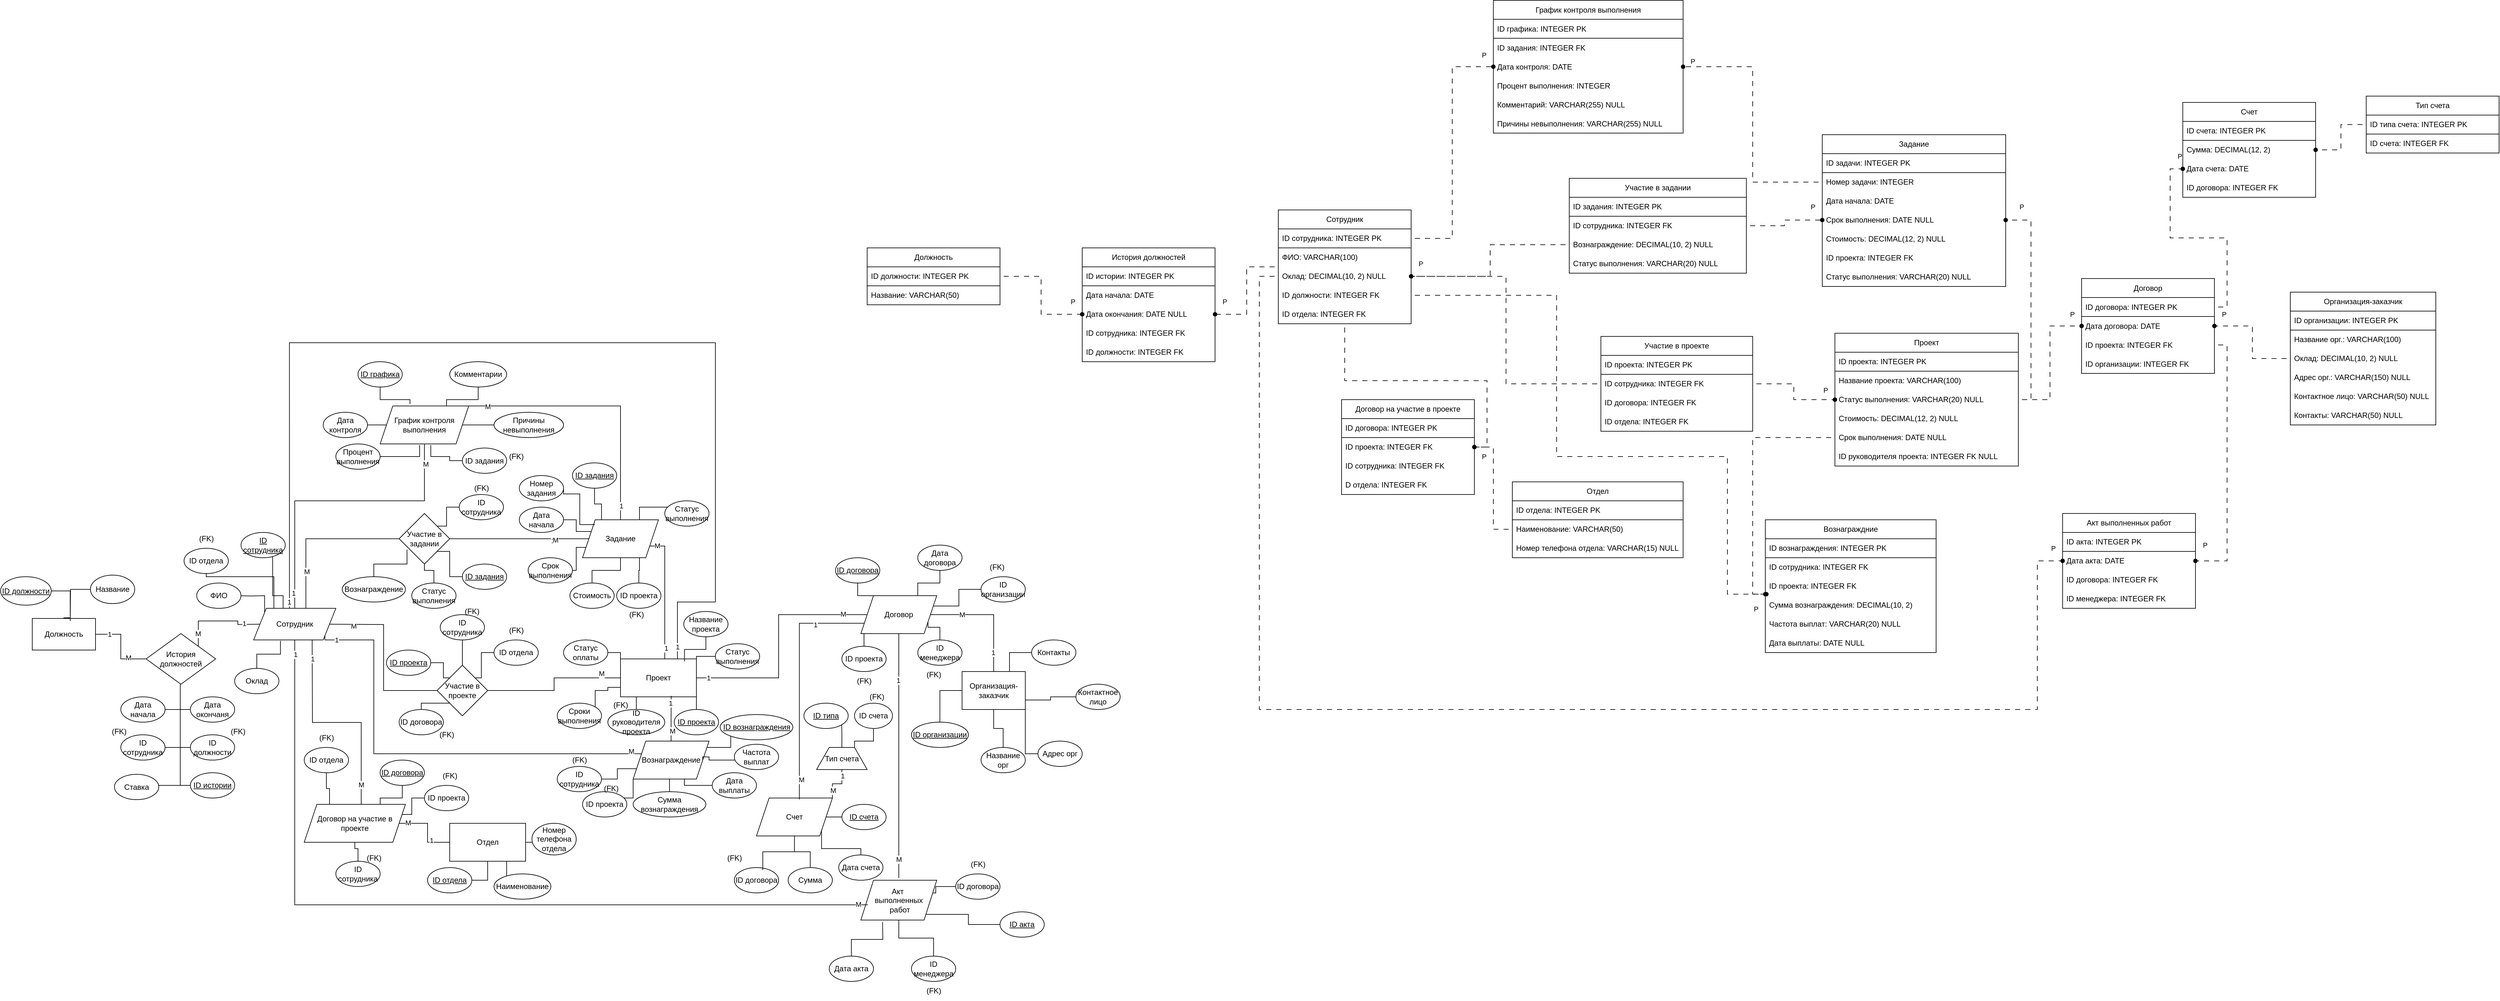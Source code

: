<mxfile version="24.8.4">
  <diagram name="Страница — 1" id="O6g1yGIJS0Vy4ppa0QQu">
    <mxGraphModel dx="2620" dy="3199" grid="1" gridSize="10" guides="1" tooltips="1" connect="1" arrows="1" fold="1" page="1" pageScale="1" pageWidth="827" pageHeight="1169" math="0" shadow="0">
      <root>
        <mxCell id="0" />
        <mxCell id="1" parent="0" />
        <mxCell id="P8hZOp-Vu4Q-zFeguKdF-52" style="edgeStyle=orthogonalEdgeStyle;rounded=0;orthogonalLoop=1;jettySize=auto;html=1;entryX=0;entryY=0.5;entryDx=0;entryDy=0;endArrow=none;endFill=0;" parent="1" target="P8hZOp-Vu4Q-zFeguKdF-24" edge="1">
          <mxGeometry relative="1" as="geometry">
            <mxPoint x="-80" y="-394.933" as="sourcePoint" />
          </mxGeometry>
        </mxCell>
        <mxCell id="P8hZOp-Vu4Q-zFeguKdF-351" value="М" style="edgeLabel;html=1;align=center;verticalAlign=middle;resizable=0;points=[];" parent="P8hZOp-Vu4Q-zFeguKdF-52" vertex="1" connectable="0">
          <mxGeometry x="-0.722" y="-2" relative="1" as="geometry">
            <mxPoint as="offset" />
          </mxGeometry>
        </mxCell>
        <mxCell id="P8hZOp-Vu4Q-zFeguKdF-387" style="edgeStyle=orthogonalEdgeStyle;rounded=0;orthogonalLoop=1;jettySize=auto;html=1;entryX=0.5;entryY=1;entryDx=0;entryDy=0;endArrow=none;endFill=0;" parent="1" target="2Njywfzg7z6zAgZzl3BZ-12" edge="1">
          <mxGeometry relative="1" as="geometry">
            <mxPoint x="-135" y="-420" as="sourcePoint" />
            <Array as="points">
              <mxPoint x="-135" y="-590" />
              <mxPoint x="70" y="-590" />
            </Array>
          </mxGeometry>
        </mxCell>
        <mxCell id="P8hZOp-Vu4Q-zFeguKdF-388" value="1" style="edgeLabel;html=1;align=center;verticalAlign=middle;resizable=0;points=[];" parent="P8hZOp-Vu4Q-zFeguKdF-387" vertex="1" connectable="0">
          <mxGeometry x="-0.895" y="2" relative="1" as="geometry">
            <mxPoint as="offset" />
          </mxGeometry>
        </mxCell>
        <mxCell id="P8hZOp-Vu4Q-zFeguKdF-389" value="М" style="edgeLabel;html=1;align=center;verticalAlign=middle;resizable=0;points=[];" parent="P8hZOp-Vu4Q-zFeguKdF-387" vertex="1" connectable="0">
          <mxGeometry x="0.861" y="-2" relative="1" as="geometry">
            <mxPoint y="-1" as="offset" />
          </mxGeometry>
        </mxCell>
        <mxCell id="P8hZOp-Vu4Q-zFeguKdF-390" style="edgeStyle=orthogonalEdgeStyle;rounded=0;orthogonalLoop=1;jettySize=auto;html=1;exitX=0.424;exitY=0;exitDx=0;exitDy=0;exitPerimeter=0;endArrow=none;endFill=0;" parent="1" target="2Njywfzg7z6zAgZzl3BZ-3" edge="1">
          <mxGeometry relative="1" as="geometry">
            <mxPoint x="-143.36" y="-420" as="sourcePoint" />
            <Array as="points">
              <mxPoint x="-143" y="-840" />
              <mxPoint x="530" y="-840" />
              <mxPoint x="530" y="-430" />
              <mxPoint x="470" y="-430" />
            </Array>
          </mxGeometry>
        </mxCell>
        <mxCell id="P8hZOp-Vu4Q-zFeguKdF-392" value="1" style="edgeLabel;html=1;align=center;verticalAlign=middle;resizable=0;points=[];" parent="P8hZOp-Vu4Q-zFeguKdF-390" vertex="1" connectable="0">
          <mxGeometry x="-0.987" y="1" relative="1" as="geometry">
            <mxPoint as="offset" />
          </mxGeometry>
        </mxCell>
        <mxCell id="P8hZOp-Vu4Q-zFeguKdF-393" value="1" style="edgeLabel;html=1;align=center;verticalAlign=middle;resizable=0;points=[];" parent="P8hZOp-Vu4Q-zFeguKdF-390" vertex="1" connectable="0">
          <mxGeometry x="0.977" relative="1" as="geometry">
            <mxPoint as="offset" />
          </mxGeometry>
        </mxCell>
        <mxCell id="P8hZOp-Vu4Q-zFeguKdF-398" style="edgeStyle=orthogonalEdgeStyle;rounded=0;orthogonalLoop=1;jettySize=auto;html=1;entryX=1;entryY=0;entryDx=0;entryDy=0;endArrow=none;endFill=0;" parent="1" target="P8hZOp-Vu4Q-zFeguKdF-429" edge="1">
          <mxGeometry relative="1" as="geometry">
            <mxPoint x="-190" y="-394.933" as="sourcePoint" />
            <mxPoint x="-267.143" y="-351.429" as="targetPoint" />
          </mxGeometry>
        </mxCell>
        <mxCell id="P8hZOp-Vu4Q-zFeguKdF-405" value="М" style="edgeLabel;html=1;align=center;verticalAlign=middle;resizable=0;points=[];" parent="P8hZOp-Vu4Q-zFeguKdF-398" vertex="1" connectable="0">
          <mxGeometry x="0.709" y="-1" relative="1" as="geometry">
            <mxPoint as="offset" />
          </mxGeometry>
        </mxCell>
        <mxCell id="P8hZOp-Vu4Q-zFeguKdF-406" value="1" style="edgeLabel;html=1;align=center;verticalAlign=middle;resizable=0;points=[];" parent="P8hZOp-Vu4Q-zFeguKdF-398" vertex="1" connectable="0">
          <mxGeometry x="-0.652" y="-2" relative="1" as="geometry">
            <mxPoint as="offset" />
          </mxGeometry>
        </mxCell>
        <mxCell id="P8hZOp-Vu4Q-zFeguKdF-148" style="edgeStyle=orthogonalEdgeStyle;rounded=0;orthogonalLoop=1;jettySize=auto;html=1;entryX=0;entryY=0;entryDx=0;entryDy=0;endArrow=none;endFill=0;" parent="1" source="2Njywfzg7z6zAgZzl3BZ-2" target="P8hZOp-Vu4Q-zFeguKdF-103" edge="1">
          <mxGeometry relative="1" as="geometry" />
        </mxCell>
        <mxCell id="P8hZOp-Vu4Q-zFeguKdF-149" style="edgeStyle=orthogonalEdgeStyle;rounded=0;orthogonalLoop=1;jettySize=auto;html=1;entryX=1;entryY=0.5;entryDx=0;entryDy=0;endArrow=none;endFill=0;" parent="1" source="2Njywfzg7z6zAgZzl3BZ-2" target="P8hZOp-Vu4Q-zFeguKdF-102" edge="1">
          <mxGeometry relative="1" as="geometry" />
        </mxCell>
        <mxCell id="2Njywfzg7z6zAgZzl3BZ-2" value="Отдел" style="rounded=0;whiteSpace=wrap;html=1;" parent="1" vertex="1">
          <mxGeometry x="110" y="-80" width="120" height="60" as="geometry" />
        </mxCell>
        <mxCell id="2Njywfzg7z6zAgZzl3BZ-3" value="Проект" style="rounded=0;whiteSpace=wrap;html=1;" parent="1" vertex="1">
          <mxGeometry x="380" y="-340" width="120" height="60" as="geometry" />
        </mxCell>
        <mxCell id="P8hZOp-Vu4Q-zFeguKdF-31" style="edgeStyle=orthogonalEdgeStyle;rounded=0;orthogonalLoop=1;jettySize=auto;html=1;entryX=1;entryY=0.5;entryDx=0;entryDy=0;endArrow=none;endFill=0;" parent="1" source="2Njywfzg7z6zAgZzl3BZ-5" target="2Njywfzg7z6zAgZzl3BZ-10" edge="1">
          <mxGeometry relative="1" as="geometry">
            <Array as="points">
              <mxPoint x="970" y="-410" />
            </Array>
          </mxGeometry>
        </mxCell>
        <mxCell id="P8hZOp-Vu4Q-zFeguKdF-82" value="М" style="edgeLabel;html=1;align=center;verticalAlign=middle;resizable=0;points=[];" parent="P8hZOp-Vu4Q-zFeguKdF-31" vertex="1" connectable="0">
          <mxGeometry x="0.474" relative="1" as="geometry">
            <mxPoint as="offset" />
          </mxGeometry>
        </mxCell>
        <mxCell id="P8hZOp-Vu4Q-zFeguKdF-83" value="1" style="edgeLabel;html=1;align=center;verticalAlign=middle;resizable=0;points=[];" parent="P8hZOp-Vu4Q-zFeguKdF-31" vertex="1" connectable="0">
          <mxGeometry x="-0.684" y="1" relative="1" as="geometry">
            <mxPoint as="offset" />
          </mxGeometry>
        </mxCell>
        <mxCell id="2Njywfzg7z6zAgZzl3BZ-5" value="Организация-заказчик" style="rounded=0;whiteSpace=wrap;html=1;" parent="1" vertex="1">
          <mxGeometry x="920" y="-320" width="100" height="60" as="geometry" />
        </mxCell>
        <mxCell id="P8hZOp-Vu4Q-zFeguKdF-32" style="edgeStyle=orthogonalEdgeStyle;rounded=0;orthogonalLoop=1;jettySize=auto;html=1;entryX=1;entryY=0.5;entryDx=0;entryDy=0;endArrow=none;endFill=0;" parent="1" source="2Njywfzg7z6zAgZzl3BZ-10" target="2Njywfzg7z6zAgZzl3BZ-3" edge="1">
          <mxGeometry relative="1" as="geometry" />
        </mxCell>
        <mxCell id="P8hZOp-Vu4Q-zFeguKdF-76" value="М" style="edgeLabel;html=1;align=center;verticalAlign=middle;resizable=0;points=[];" parent="P8hZOp-Vu4Q-zFeguKdF-32" vertex="1" connectable="0">
          <mxGeometry x="-0.794" y="-1" relative="1" as="geometry">
            <mxPoint as="offset" />
          </mxGeometry>
        </mxCell>
        <mxCell id="P8hZOp-Vu4Q-zFeguKdF-596" value="1" style="edgeLabel;html=1;align=center;verticalAlign=middle;resizable=0;points=[];fontFamily=Helvetica;fontSize=11;fontColor=default;labelBackgroundColor=default;" parent="P8hZOp-Vu4Q-zFeguKdF-32" vertex="1" connectable="0">
          <mxGeometry x="0.896" relative="1" as="geometry">
            <mxPoint as="offset" />
          </mxGeometry>
        </mxCell>
        <mxCell id="P8hZOp-Vu4Q-zFeguKdF-35" style="edgeStyle=orthogonalEdgeStyle;rounded=0;orthogonalLoop=1;jettySize=auto;html=1;entryX=0;entryY=0.5;entryDx=0;entryDy=0;endArrow=none;endFill=0;" parent="1" source="2Njywfzg7z6zAgZzl3BZ-10" edge="1">
          <mxGeometry relative="1" as="geometry">
            <mxPoint x="820.0" y="6.5" as="targetPoint" />
          </mxGeometry>
        </mxCell>
        <mxCell id="P8hZOp-Vu4Q-zFeguKdF-77" value="1" style="edgeLabel;html=1;align=center;verticalAlign=middle;resizable=0;points=[];" parent="P8hZOp-Vu4Q-zFeguKdF-35" vertex="1" connectable="0">
          <mxGeometry x="-0.621" y="-1" relative="1" as="geometry">
            <mxPoint as="offset" />
          </mxGeometry>
        </mxCell>
        <mxCell id="P8hZOp-Vu4Q-zFeguKdF-81" value="М" style="edgeLabel;html=1;align=center;verticalAlign=middle;resizable=0;points=[];" parent="P8hZOp-Vu4Q-zFeguKdF-35" vertex="1" connectable="0">
          <mxGeometry x="0.844" relative="1" as="geometry">
            <mxPoint as="offset" />
          </mxGeometry>
        </mxCell>
        <mxCell id="2Njywfzg7z6zAgZzl3BZ-10" value="Договор" style="shape=parallelogram;perimeter=parallelogramPerimeter;whiteSpace=wrap;html=1;fixedSize=1;" parent="1" vertex="1">
          <mxGeometry x="760" y="-440" width="120" height="60" as="geometry" />
        </mxCell>
        <mxCell id="P8hZOp-Vu4Q-zFeguKdF-321" style="edgeStyle=orthogonalEdgeStyle;rounded=0;orthogonalLoop=1;jettySize=auto;html=1;exitX=1;exitY=0.25;exitDx=0;exitDy=0;entryX=0.5;entryY=0;entryDx=0;entryDy=0;endArrow=none;endFill=0;" parent="1" source="2Njywfzg7z6zAgZzl3BZ-12" target="P8hZOp-Vu4Q-zFeguKdF-287" edge="1">
          <mxGeometry relative="1" as="geometry">
            <Array as="points">
              <mxPoint x="135" y="-740" />
              <mxPoint x="380" y="-740" />
            </Array>
          </mxGeometry>
        </mxCell>
        <mxCell id="P8hZOp-Vu4Q-zFeguKdF-326" value="М" style="edgeLabel;html=1;align=center;verticalAlign=middle;resizable=0;points=[];" parent="P8hZOp-Vu4Q-zFeguKdF-321" vertex="1" connectable="0">
          <mxGeometry x="-0.768" y="-1" relative="1" as="geometry">
            <mxPoint as="offset" />
          </mxGeometry>
        </mxCell>
        <mxCell id="P8hZOp-Vu4Q-zFeguKdF-327" value="1" style="edgeLabel;html=1;align=center;verticalAlign=middle;resizable=0;points=[];" parent="P8hZOp-Vu4Q-zFeguKdF-321" vertex="1" connectable="0">
          <mxGeometry x="0.901" y="1" relative="1" as="geometry">
            <mxPoint as="offset" />
          </mxGeometry>
        </mxCell>
        <mxCell id="2Njywfzg7z6zAgZzl3BZ-12" value="График контроля выполнения" style="shape=parallelogram;perimeter=parallelogramPerimeter;whiteSpace=wrap;html=1;fixedSize=1;" parent="1" vertex="1">
          <mxGeometry y="-740" width="140" height="60" as="geometry" />
        </mxCell>
        <mxCell id="P8hZOp-Vu4Q-zFeguKdF-49" style="edgeStyle=orthogonalEdgeStyle;rounded=0;orthogonalLoop=1;jettySize=auto;html=1;entryX=0;entryY=0.5;entryDx=0;entryDy=0;endArrow=none;endFill=0;" parent="1" source="P8hZOp-Vu4Q-zFeguKdF-24" target="2Njywfzg7z6zAgZzl3BZ-3" edge="1">
          <mxGeometry relative="1" as="geometry" />
        </mxCell>
        <mxCell id="P8hZOp-Vu4Q-zFeguKdF-353" value="М&lt;div&gt;&lt;br&gt;&lt;/div&gt;" style="edgeLabel;html=1;align=center;verticalAlign=middle;resizable=0;points=[];" parent="P8hZOp-Vu4Q-zFeguKdF-49" vertex="1" connectable="0">
          <mxGeometry x="0.861" relative="1" as="geometry">
            <mxPoint x="-14" as="offset" />
          </mxGeometry>
        </mxCell>
        <mxCell id="P8hZOp-Vu4Q-zFeguKdF-24" value="Участие в проекте" style="rhombus;whiteSpace=wrap;html=1;" parent="1" vertex="1">
          <mxGeometry x="90" y="-330" width="80" height="80" as="geometry" />
        </mxCell>
        <mxCell id="P8hZOp-Vu4Q-zFeguKdF-51" style="edgeStyle=orthogonalEdgeStyle;rounded=0;orthogonalLoop=1;jettySize=auto;html=1;entryX=0;entryY=0.5;entryDx=0;entryDy=0;endArrow=none;endFill=0;" parent="1" source="P8hZOp-Vu4Q-zFeguKdF-45" target="2Njywfzg7z6zAgZzl3BZ-2" edge="1">
          <mxGeometry relative="1" as="geometry" />
        </mxCell>
        <mxCell id="P8hZOp-Vu4Q-zFeguKdF-86" value="М" style="edgeLabel;html=1;align=center;verticalAlign=middle;resizable=0;points=[];" parent="P8hZOp-Vu4Q-zFeguKdF-51" vertex="1" connectable="0">
          <mxGeometry x="-0.759" y="1" relative="1" as="geometry">
            <mxPoint as="offset" />
          </mxGeometry>
        </mxCell>
        <mxCell id="P8hZOp-Vu4Q-zFeguKdF-87" value="1" style="edgeLabel;html=1;align=center;verticalAlign=middle;resizable=0;points=[];" parent="P8hZOp-Vu4Q-zFeguKdF-51" vertex="1" connectable="0">
          <mxGeometry x="0.463" y="3" relative="1" as="geometry">
            <mxPoint as="offset" />
          </mxGeometry>
        </mxCell>
        <mxCell id="P8hZOp-Vu4Q-zFeguKdF-45" value="Договор на участие в проекте" style="shape=parallelogram;perimeter=parallelogramPerimeter;whiteSpace=wrap;html=1;fixedSize=1;" parent="1" vertex="1">
          <mxGeometry x="-120" y="-110" width="160" height="60" as="geometry" />
        </mxCell>
        <mxCell id="P8hZOp-Vu4Q-zFeguKdF-50" style="edgeStyle=orthogonalEdgeStyle;rounded=0;orthogonalLoop=1;jettySize=auto;html=1;entryX=0.563;entryY=0;entryDx=0;entryDy=0;entryPerimeter=0;exitX=0.75;exitY=1;exitDx=0;exitDy=0;endArrow=none;endFill=0;" parent="1" target="P8hZOp-Vu4Q-zFeguKdF-45" edge="1">
          <mxGeometry relative="1" as="geometry">
            <mxPoint x="-107.5" y="-370" as="sourcePoint" />
          </mxGeometry>
        </mxCell>
        <mxCell id="P8hZOp-Vu4Q-zFeguKdF-84" value="1" style="edgeLabel;html=1;align=center;verticalAlign=middle;resizable=0;points=[];" parent="P8hZOp-Vu4Q-zFeguKdF-50" vertex="1" connectable="0">
          <mxGeometry x="-0.825" relative="1" as="geometry">
            <mxPoint as="offset" />
          </mxGeometry>
        </mxCell>
        <mxCell id="P8hZOp-Vu4Q-zFeguKdF-85" value="М" style="edgeLabel;html=1;align=center;verticalAlign=middle;resizable=0;points=[];" parent="P8hZOp-Vu4Q-zFeguKdF-50" vertex="1" connectable="0">
          <mxGeometry x="0.812" relative="1" as="geometry">
            <mxPoint as="offset" />
          </mxGeometry>
        </mxCell>
        <mxCell id="P8hZOp-Vu4Q-zFeguKdF-421" style="edgeStyle=orthogonalEdgeStyle;rounded=0;orthogonalLoop=1;jettySize=auto;html=1;entryX=0.5;entryY=1;entryDx=0;entryDy=0;exitX=1;exitY=0;exitDx=0;exitDy=0;endArrow=none;endFill=0;" parent="1" source="P8hZOp-Vu4Q-zFeguKdF-55" target="P8hZOp-Vu4Q-zFeguKdF-420" edge="1">
          <mxGeometry relative="1" as="geometry" />
        </mxCell>
        <mxCell id="P8hZOp-Vu4Q-zFeguKdF-460" value="М" style="edgeLabel;html=1;align=center;verticalAlign=middle;resizable=0;points=[];" parent="P8hZOp-Vu4Q-zFeguKdF-421" vertex="1" connectable="0">
          <mxGeometry x="-0.594" y="-1" relative="1" as="geometry">
            <mxPoint as="offset" />
          </mxGeometry>
        </mxCell>
        <mxCell id="P8hZOp-Vu4Q-zFeguKdF-461" value="1" style="edgeLabel;html=1;align=center;verticalAlign=middle;resizable=0;points=[];" parent="P8hZOp-Vu4Q-zFeguKdF-421" vertex="1" connectable="0">
          <mxGeometry x="0.668" y="-1" relative="1" as="geometry">
            <mxPoint as="offset" />
          </mxGeometry>
        </mxCell>
        <mxCell id="P8hZOp-Vu4Q-zFeguKdF-55" value="Счет" style="shape=parallelogram;perimeter=parallelogramPerimeter;whiteSpace=wrap;html=1;fixedSize=1;" parent="1" vertex="1">
          <mxGeometry x="595" y="-120" width="120" height="60" as="geometry" />
        </mxCell>
        <mxCell id="P8hZOp-Vu4Q-zFeguKdF-56" style="edgeStyle=orthogonalEdgeStyle;rounded=0;orthogonalLoop=1;jettySize=auto;html=1;entryX=0.565;entryY=0.037;entryDx=0;entryDy=0;entryPerimeter=0;endArrow=none;endFill=0;exitX=0;exitY=0.75;exitDx=0;exitDy=0;" parent="1" source="2Njywfzg7z6zAgZzl3BZ-10" target="P8hZOp-Vu4Q-zFeguKdF-55" edge="1">
          <mxGeometry relative="1" as="geometry" />
        </mxCell>
        <mxCell id="P8hZOp-Vu4Q-zFeguKdF-71" value="1" style="edgeLabel;html=1;align=center;verticalAlign=middle;resizable=0;points=[];" parent="P8hZOp-Vu4Q-zFeguKdF-56" vertex="1" connectable="0">
          <mxGeometry x="-0.594" y="2" relative="1" as="geometry">
            <mxPoint as="offset" />
          </mxGeometry>
        </mxCell>
        <mxCell id="P8hZOp-Vu4Q-zFeguKdF-350" value="М" style="edgeLabel;html=1;align=center;verticalAlign=middle;resizable=0;points=[];" parent="P8hZOp-Vu4Q-zFeguKdF-56" vertex="1" connectable="0">
          <mxGeometry x="0.836" y="3" relative="1" as="geometry">
            <mxPoint as="offset" />
          </mxGeometry>
        </mxCell>
        <mxCell id="P8hZOp-Vu4Q-zFeguKdF-96" value="Ставка" style="ellipse;whiteSpace=wrap;html=1;" parent="1" vertex="1">
          <mxGeometry x="-420" y="-157.5" width="70" height="40" as="geometry" />
        </mxCell>
        <mxCell id="P8hZOp-Vu4Q-zFeguKdF-419" style="edgeStyle=orthogonalEdgeStyle;rounded=0;orthogonalLoop=1;jettySize=auto;html=1;entryX=0;entryY=0.5;entryDx=0;entryDy=0;endArrow=none;endFill=0;" parent="1" edge="1">
          <mxGeometry relative="1" as="geometry">
            <mxPoint x="-343" y="-140" as="sourcePoint" />
            <mxPoint x="-300.0" y="-140" as="targetPoint" />
          </mxGeometry>
        </mxCell>
        <mxCell id="P8hZOp-Vu4Q-zFeguKdF-150" style="edgeStyle=orthogonalEdgeStyle;rounded=0;orthogonalLoop=1;jettySize=auto;html=1;entryX=0.75;entryY=1;entryDx=0;entryDy=0;endArrow=none;endFill=0;" parent="1" source="P8hZOp-Vu4Q-zFeguKdF-101" target="2Njywfzg7z6zAgZzl3BZ-2" edge="1">
          <mxGeometry relative="1" as="geometry">
            <Array as="points">
              <mxPoint x="210" y="10" />
              <mxPoint x="210" />
              <mxPoint x="200" />
            </Array>
          </mxGeometry>
        </mxCell>
        <mxCell id="P8hZOp-Vu4Q-zFeguKdF-101" value="Наименование" style="ellipse;whiteSpace=wrap;html=1;" parent="1" vertex="1">
          <mxGeometry x="180" width="90" height="40" as="geometry" />
        </mxCell>
        <mxCell id="P8hZOp-Vu4Q-zFeguKdF-102" value="ID отдела" style="ellipse;whiteSpace=wrap;html=1;fontStyle=4" parent="1" vertex="1">
          <mxGeometry x="75" y="-10" width="70" height="40" as="geometry" />
        </mxCell>
        <mxCell id="P8hZOp-Vu4Q-zFeguKdF-103" value="Номер телефона отдела" style="ellipse;whiteSpace=wrap;html=1;" parent="1" vertex="1">
          <mxGeometry x="240" y="-80" width="70" height="50" as="geometry" />
        </mxCell>
        <mxCell id="P8hZOp-Vu4Q-zFeguKdF-214" style="edgeStyle=orthogonalEdgeStyle;rounded=0;orthogonalLoop=1;jettySize=auto;html=1;entryX=0.75;entryY=0;entryDx=0;entryDy=0;endArrow=none;endFill=0;" parent="1" source="P8hZOp-Vu4Q-zFeguKdF-104" target="2Njywfzg7z6zAgZzl3BZ-5" edge="1">
          <mxGeometry relative="1" as="geometry" />
        </mxCell>
        <mxCell id="P8hZOp-Vu4Q-zFeguKdF-104" value="Контакты" style="ellipse;whiteSpace=wrap;html=1;" parent="1" vertex="1">
          <mxGeometry x="1030" y="-370" width="70" height="40" as="geometry" />
        </mxCell>
        <mxCell id="P8hZOp-Vu4Q-zFeguKdF-213" style="edgeStyle=orthogonalEdgeStyle;rounded=0;orthogonalLoop=1;jettySize=auto;html=1;entryX=1;entryY=0.75;entryDx=0;entryDy=0;endArrow=none;endFill=0;" parent="1" source="P8hZOp-Vu4Q-zFeguKdF-105" target="2Njywfzg7z6zAgZzl3BZ-5" edge="1">
          <mxGeometry relative="1" as="geometry" />
        </mxCell>
        <mxCell id="P8hZOp-Vu4Q-zFeguKdF-105" value="Контактное лицо" style="ellipse;whiteSpace=wrap;html=1;" parent="1" vertex="1">
          <mxGeometry x="1100" y="-300" width="70" height="40" as="geometry" />
        </mxCell>
        <mxCell id="P8hZOp-Vu4Q-zFeguKdF-212" style="edgeStyle=orthogonalEdgeStyle;rounded=0;orthogonalLoop=1;jettySize=auto;html=1;entryX=1;entryY=1;entryDx=0;entryDy=0;endArrow=none;endFill=0;" parent="1" source="P8hZOp-Vu4Q-zFeguKdF-106" target="2Njywfzg7z6zAgZzl3BZ-5" edge="1">
          <mxGeometry relative="1" as="geometry" />
        </mxCell>
        <mxCell id="P8hZOp-Vu4Q-zFeguKdF-106" value="Адрес орг" style="ellipse;whiteSpace=wrap;html=1;" parent="1" vertex="1">
          <mxGeometry x="1040" y="-210" width="70" height="40" as="geometry" />
        </mxCell>
        <mxCell id="P8hZOp-Vu4Q-zFeguKdF-211" style="edgeStyle=orthogonalEdgeStyle;rounded=0;orthogonalLoop=1;jettySize=auto;html=1;entryX=0.5;entryY=1;entryDx=0;entryDy=0;endArrow=none;endFill=0;" parent="1" source="P8hZOp-Vu4Q-zFeguKdF-107" target="2Njywfzg7z6zAgZzl3BZ-5" edge="1">
          <mxGeometry relative="1" as="geometry" />
        </mxCell>
        <mxCell id="P8hZOp-Vu4Q-zFeguKdF-107" value="Название орг" style="ellipse;whiteSpace=wrap;html=1;" parent="1" vertex="1">
          <mxGeometry x="950" y="-200" width="70" height="40" as="geometry" />
        </mxCell>
        <mxCell id="P8hZOp-Vu4Q-zFeguKdF-210" style="edgeStyle=orthogonalEdgeStyle;rounded=0;orthogonalLoop=1;jettySize=auto;html=1;entryX=0;entryY=0.5;entryDx=0;entryDy=0;endArrow=none;endFill=0;" parent="1" source="P8hZOp-Vu4Q-zFeguKdF-108" target="2Njywfzg7z6zAgZzl3BZ-5" edge="1">
          <mxGeometry relative="1" as="geometry" />
        </mxCell>
        <mxCell id="P8hZOp-Vu4Q-zFeguKdF-108" value="ID организации" style="ellipse;whiteSpace=wrap;html=1;fontStyle=4" parent="1" vertex="1">
          <mxGeometry x="840" y="-240" width="90" height="40" as="geometry" />
        </mxCell>
        <mxCell id="P8hZOp-Vu4Q-zFeguKdF-113" value="Название проекта" style="ellipse;whiteSpace=wrap;html=1;" parent="1" vertex="1">
          <mxGeometry x="480" y="-415" width="70" height="40" as="geometry" />
        </mxCell>
        <mxCell id="P8hZOp-Vu4Q-zFeguKdF-317" style="edgeStyle=orthogonalEdgeStyle;rounded=0;orthogonalLoop=1;jettySize=auto;html=1;entryX=0.75;entryY=1;entryDx=0;entryDy=0;endArrow=none;endFill=0;" parent="1" source="P8hZOp-Vu4Q-zFeguKdF-114" target="2Njywfzg7z6zAgZzl3BZ-3" edge="1">
          <mxGeometry relative="1" as="geometry" />
        </mxCell>
        <mxCell id="P8hZOp-Vu4Q-zFeguKdF-114" value="ID проекта" style="ellipse;whiteSpace=wrap;html=1;fontStyle=4" parent="1" vertex="1">
          <mxGeometry x="465" y="-260" width="70" height="40" as="geometry" />
        </mxCell>
        <mxCell id="P8hZOp-Vu4Q-zFeguKdF-169" style="edgeStyle=orthogonalEdgeStyle;rounded=0;orthogonalLoop=1;jettySize=auto;html=1;entryX=0.25;entryY=1;entryDx=0;entryDy=0;endArrow=none;endFill=0;" parent="1" source="P8hZOp-Vu4Q-zFeguKdF-115" target="2Njywfzg7z6zAgZzl3BZ-3" edge="1">
          <mxGeometry relative="1" as="geometry" />
        </mxCell>
        <mxCell id="P8hZOp-Vu4Q-zFeguKdF-115" value="ID руководителя проекта" style="ellipse;whiteSpace=wrap;html=1;fontStyle=0" parent="1" vertex="1">
          <mxGeometry x="360" y="-260" width="90" height="40" as="geometry" />
        </mxCell>
        <mxCell id="P8hZOp-Vu4Q-zFeguKdF-166" style="edgeStyle=orthogonalEdgeStyle;rounded=0;orthogonalLoop=1;jettySize=auto;html=1;entryX=1;entryY=0.25;entryDx=0;entryDy=0;endArrow=none;endFill=0;" parent="1" target="2Njywfzg7z6zAgZzl3BZ-3" edge="1">
          <mxGeometry relative="1" as="geometry">
            <mxPoint x="530.0" y="-344.024" as="sourcePoint" />
          </mxGeometry>
        </mxCell>
        <mxCell id="P8hZOp-Vu4Q-zFeguKdF-116" value="Статус выполнения" style="ellipse;whiteSpace=wrap;html=1;" parent="1" vertex="1">
          <mxGeometry x="530" y="-364" width="70" height="40" as="geometry" />
        </mxCell>
        <mxCell id="P8hZOp-Vu4Q-zFeguKdF-318" style="edgeStyle=orthogonalEdgeStyle;rounded=0;orthogonalLoop=1;jettySize=auto;html=1;entryX=0;entryY=0;entryDx=0;entryDy=0;endArrow=none;endFill=0;" parent="1" source="P8hZOp-Vu4Q-zFeguKdF-117" target="2Njywfzg7z6zAgZzl3BZ-3" edge="1">
          <mxGeometry relative="1" as="geometry" />
        </mxCell>
        <mxCell id="P8hZOp-Vu4Q-zFeguKdF-117" value="Статус оплаты" style="ellipse;whiteSpace=wrap;html=1;" parent="1" vertex="1">
          <mxGeometry x="290" y="-370" width="70" height="40" as="geometry" />
        </mxCell>
        <mxCell id="P8hZOp-Vu4Q-zFeguKdF-316" style="edgeStyle=orthogonalEdgeStyle;rounded=0;orthogonalLoop=1;jettySize=auto;html=1;entryX=0;entryY=0.75;entryDx=0;entryDy=0;endArrow=none;endFill=0;" parent="1" source="P8hZOp-Vu4Q-zFeguKdF-118" target="2Njywfzg7z6zAgZzl3BZ-3" edge="1">
          <mxGeometry relative="1" as="geometry">
            <Array as="points">
              <mxPoint x="340" y="-290" />
              <mxPoint x="360" y="-290" />
              <mxPoint x="360" y="-295" />
            </Array>
          </mxGeometry>
        </mxCell>
        <mxCell id="P8hZOp-Vu4Q-zFeguKdF-118" value="Сроки выполнения" style="ellipse;whiteSpace=wrap;html=1;" parent="1" vertex="1">
          <mxGeometry x="280" y="-270" width="70" height="40" as="geometry" />
        </mxCell>
        <mxCell id="P8hZOp-Vu4Q-zFeguKdF-156" style="edgeStyle=orthogonalEdgeStyle;rounded=0;orthogonalLoop=1;jettySize=auto;html=1;entryX=1;entryY=0.25;entryDx=0;entryDy=0;endArrow=none;endFill=0;" parent="1" source="P8hZOp-Vu4Q-zFeguKdF-119" target="2Njywfzg7z6zAgZzl3BZ-10" edge="1">
          <mxGeometry relative="1" as="geometry" />
        </mxCell>
        <mxCell id="P8hZOp-Vu4Q-zFeguKdF-119" value="ID организации" style="ellipse;whiteSpace=wrap;html=1;fontStyle=0" parent="1" vertex="1">
          <mxGeometry x="950" y="-470" width="70" height="40" as="geometry" />
        </mxCell>
        <mxCell id="P8hZOp-Vu4Q-zFeguKdF-154" style="edgeStyle=orthogonalEdgeStyle;rounded=0;orthogonalLoop=1;jettySize=auto;html=1;entryX=0.25;entryY=0;entryDx=0;entryDy=0;endArrow=none;endFill=0;" parent="1" source="P8hZOp-Vu4Q-zFeguKdF-120" target="2Njywfzg7z6zAgZzl3BZ-10" edge="1">
          <mxGeometry relative="1" as="geometry" />
        </mxCell>
        <mxCell id="P8hZOp-Vu4Q-zFeguKdF-120" value="ID договора" style="ellipse;whiteSpace=wrap;html=1;fontStyle=4" parent="1" vertex="1">
          <mxGeometry x="720" y="-500" width="70" height="40" as="geometry" />
        </mxCell>
        <mxCell id="P8hZOp-Vu4Q-zFeguKdF-157" style="edgeStyle=orthogonalEdgeStyle;rounded=0;orthogonalLoop=1;jettySize=auto;html=1;entryX=0.25;entryY=1;entryDx=0;entryDy=0;endArrow=none;endFill=0;" parent="1" source="P8hZOp-Vu4Q-zFeguKdF-121" target="2Njywfzg7z6zAgZzl3BZ-10" edge="1">
          <mxGeometry relative="1" as="geometry" />
        </mxCell>
        <mxCell id="P8hZOp-Vu4Q-zFeguKdF-121" value="ID проекта" style="ellipse;whiteSpace=wrap;html=1;fontStyle=0" parent="1" vertex="1">
          <mxGeometry x="730" y="-360" width="70" height="40" as="geometry" />
        </mxCell>
        <mxCell id="P8hZOp-Vu4Q-zFeguKdF-158" style="edgeStyle=orthogonalEdgeStyle;rounded=0;orthogonalLoop=1;jettySize=auto;html=1;entryX=1;entryY=0.75;entryDx=0;entryDy=0;endArrow=none;endFill=0;" parent="1" source="P8hZOp-Vu4Q-zFeguKdF-122" target="2Njywfzg7z6zAgZzl3BZ-10" edge="1">
          <mxGeometry relative="1" as="geometry" />
        </mxCell>
        <mxCell id="P8hZOp-Vu4Q-zFeguKdF-122" value="ID менеджера" style="ellipse;whiteSpace=wrap;html=1;fontStyle=0" parent="1" vertex="1">
          <mxGeometry x="850" y="-370" width="70" height="40" as="geometry" />
        </mxCell>
        <mxCell id="P8hZOp-Vu4Q-zFeguKdF-155" style="edgeStyle=orthogonalEdgeStyle;rounded=0;orthogonalLoop=1;jettySize=auto;html=1;entryX=0.75;entryY=0;entryDx=0;entryDy=0;endArrow=none;endFill=0;" parent="1" source="P8hZOp-Vu4Q-zFeguKdF-123" target="2Njywfzg7z6zAgZzl3BZ-10" edge="1">
          <mxGeometry relative="1" as="geometry" />
        </mxCell>
        <mxCell id="P8hZOp-Vu4Q-zFeguKdF-123" value="Дата договора" style="ellipse;whiteSpace=wrap;html=1;" parent="1" vertex="1">
          <mxGeometry x="850" y="-520" width="70" height="40" as="geometry" />
        </mxCell>
        <mxCell id="P8hZOp-Vu4Q-zFeguKdF-124" value="ID договора" style="ellipse;whiteSpace=wrap;html=1;fontStyle=0" parent="1" vertex="1">
          <mxGeometry x="560" y="-10" width="70" height="40" as="geometry" />
        </mxCell>
        <mxCell id="P8hZOp-Vu4Q-zFeguKdF-160" style="edgeStyle=orthogonalEdgeStyle;rounded=0;orthogonalLoop=1;jettySize=auto;html=1;endArrow=none;endFill=0;" parent="1" source="P8hZOp-Vu4Q-zFeguKdF-125" target="P8hZOp-Vu4Q-zFeguKdF-55" edge="1">
          <mxGeometry relative="1" as="geometry" />
        </mxCell>
        <mxCell id="P8hZOp-Vu4Q-zFeguKdF-125" value="Сумма" style="ellipse;whiteSpace=wrap;html=1;" parent="1" vertex="1">
          <mxGeometry x="645" y="-10" width="70" height="40" as="geometry" />
        </mxCell>
        <mxCell id="P8hZOp-Vu4Q-zFeguKdF-162" style="edgeStyle=orthogonalEdgeStyle;rounded=0;orthogonalLoop=1;jettySize=auto;html=1;entryX=1;entryY=1;entryDx=0;entryDy=0;endArrow=none;endFill=0;" parent="1" source="P8hZOp-Vu4Q-zFeguKdF-127" target="P8hZOp-Vu4Q-zFeguKdF-55" edge="1">
          <mxGeometry relative="1" as="geometry">
            <Array as="points">
              <mxPoint x="760" y="-40" />
              <mxPoint x="698" y="-40" />
            </Array>
          </mxGeometry>
        </mxCell>
        <mxCell id="P8hZOp-Vu4Q-zFeguKdF-127" value="Дата счета" style="ellipse;whiteSpace=wrap;html=1;" parent="1" vertex="1">
          <mxGeometry x="725" y="-30" width="70" height="40" as="geometry" />
        </mxCell>
        <mxCell id="P8hZOp-Vu4Q-zFeguKdF-161" style="edgeStyle=orthogonalEdgeStyle;rounded=0;orthogonalLoop=1;jettySize=auto;html=1;entryX=1;entryY=0.5;entryDx=0;entryDy=0;endArrow=none;endFill=0;" parent="1" target="P8hZOp-Vu4Q-zFeguKdF-55" edge="1">
          <mxGeometry relative="1" as="geometry">
            <mxPoint x="735" y="-90" as="sourcePoint" />
          </mxGeometry>
        </mxCell>
        <mxCell id="P8hZOp-Vu4Q-zFeguKdF-128" value="ID счета" style="ellipse;whiteSpace=wrap;html=1;fontStyle=4" parent="1" vertex="1">
          <mxGeometry x="730" y="-110" width="70" height="40" as="geometry" />
        </mxCell>
        <mxCell id="P8hZOp-Vu4Q-zFeguKdF-139" style="edgeStyle=orthogonalEdgeStyle;rounded=0;orthogonalLoop=1;jettySize=auto;html=1;entryX=0.333;entryY=0.044;entryDx=0;entryDy=0;entryPerimeter=0;endArrow=none;endFill=0;" parent="1" edge="1">
          <mxGeometry relative="1" as="geometry">
            <mxPoint x="-169.933" y="-501.948" as="sourcePoint" />
            <mxPoint x="-153.37" y="-417.8" as="targetPoint" />
            <Array as="points">
              <mxPoint x="-170" y="-450" />
              <mxPoint x="-170" y="-440" />
              <mxPoint x="-153" y="-440" />
            </Array>
          </mxGeometry>
        </mxCell>
        <mxCell id="P8hZOp-Vu4Q-zFeguKdF-188" style="edgeStyle=orthogonalEdgeStyle;rounded=0;orthogonalLoop=1;jettySize=auto;html=1;entryX=0.75;entryY=0;entryDx=0;entryDy=0;endArrow=none;endFill=0;" parent="1" source="P8hZOp-Vu4Q-zFeguKdF-177" target="2Njywfzg7z6zAgZzl3BZ-12" edge="1">
          <mxGeometry relative="1" as="geometry" />
        </mxCell>
        <mxCell id="P8hZOp-Vu4Q-zFeguKdF-177" value="Комментарии" style="ellipse;whiteSpace=wrap;html=1;" parent="1" vertex="1">
          <mxGeometry x="110" y="-810" width="90" height="40" as="geometry" />
        </mxCell>
        <mxCell id="P8hZOp-Vu4Q-zFeguKdF-184" style="edgeStyle=orthogonalEdgeStyle;rounded=0;orthogonalLoop=1;jettySize=auto;html=1;entryX=0;entryY=0.5;entryDx=0;entryDy=0;endArrow=none;endFill=0;" parent="1" source="P8hZOp-Vu4Q-zFeguKdF-178" target="2Njywfzg7z6zAgZzl3BZ-12" edge="1">
          <mxGeometry relative="1" as="geometry" />
        </mxCell>
        <mxCell id="P8hZOp-Vu4Q-zFeguKdF-178" value="Дата контроля" style="ellipse;whiteSpace=wrap;html=1;" parent="1" vertex="1">
          <mxGeometry x="-90" y="-730" width="70" height="40" as="geometry" />
        </mxCell>
        <mxCell id="P8hZOp-Vu4Q-zFeguKdF-187" style="edgeStyle=orthogonalEdgeStyle;rounded=0;orthogonalLoop=1;jettySize=auto;html=1;entryX=1;entryY=0.5;entryDx=0;entryDy=0;endArrow=none;endFill=0;" parent="1" source="P8hZOp-Vu4Q-zFeguKdF-179" target="2Njywfzg7z6zAgZzl3BZ-12" edge="1">
          <mxGeometry relative="1" as="geometry" />
        </mxCell>
        <mxCell id="P8hZOp-Vu4Q-zFeguKdF-179" value="Причины невыполнения" style="ellipse;whiteSpace=wrap;html=1;" parent="1" vertex="1">
          <mxGeometry x="180" y="-730" width="110" height="40" as="geometry" />
        </mxCell>
        <mxCell id="P8hZOp-Vu4Q-zFeguKdF-180" value="ID задания" style="ellipse;whiteSpace=wrap;html=1;fontStyle=0;align=center;" parent="1" vertex="1">
          <mxGeometry x="130" y="-673.5" width="70" height="40" as="geometry" />
        </mxCell>
        <mxCell id="P8hZOp-Vu4Q-zFeguKdF-181" value="Процент выполнения" style="ellipse;whiteSpace=wrap;html=1;" parent="1" vertex="1">
          <mxGeometry x="-70" y="-680" width="70" height="40" as="geometry" />
        </mxCell>
        <mxCell id="P8hZOp-Vu4Q-zFeguKdF-182" value="ID графика" style="ellipse;whiteSpace=wrap;html=1;fontStyle=4" parent="1" vertex="1">
          <mxGeometry x="-35" y="-810" width="70" height="40" as="geometry" />
        </mxCell>
        <mxCell id="P8hZOp-Vu4Q-zFeguKdF-183" style="edgeStyle=orthogonalEdgeStyle;rounded=0;orthogonalLoop=1;jettySize=auto;html=1;entryX=0.337;entryY=-0.048;entryDx=0;entryDy=0;entryPerimeter=0;endArrow=none;endFill=0;" parent="1" source="P8hZOp-Vu4Q-zFeguKdF-182" target="2Njywfzg7z6zAgZzl3BZ-12" edge="1">
          <mxGeometry relative="1" as="geometry" />
        </mxCell>
        <mxCell id="P8hZOp-Vu4Q-zFeguKdF-185" style="edgeStyle=orthogonalEdgeStyle;rounded=0;orthogonalLoop=1;jettySize=auto;html=1;entryX=0.446;entryY=1.03;entryDx=0;entryDy=0;entryPerimeter=0;endArrow=none;endFill=0;" parent="1" source="P8hZOp-Vu4Q-zFeguKdF-181" target="2Njywfzg7z6zAgZzl3BZ-12" edge="1">
          <mxGeometry relative="1" as="geometry">
            <Array as="points">
              <mxPoint x="20" y="-660" />
              <mxPoint x="20" y="-660" />
              <mxPoint x="62" y="-660" />
            </Array>
          </mxGeometry>
        </mxCell>
        <mxCell id="P8hZOp-Vu4Q-zFeguKdF-186" style="edgeStyle=orthogonalEdgeStyle;rounded=0;orthogonalLoop=1;jettySize=auto;html=1;entryX=0.572;entryY=1.03;entryDx=0;entryDy=0;entryPerimeter=0;endArrow=none;endFill=0;" parent="1" source="P8hZOp-Vu4Q-zFeguKdF-180" target="2Njywfzg7z6zAgZzl3BZ-12" edge="1">
          <mxGeometry relative="1" as="geometry">
            <Array as="points">
              <mxPoint x="110" y="-653" />
              <mxPoint x="110" y="-660" />
              <mxPoint x="80" y="-660" />
            </Array>
          </mxGeometry>
        </mxCell>
        <mxCell id="P8hZOp-Vu4Q-zFeguKdF-196" style="edgeStyle=orthogonalEdgeStyle;rounded=0;orthogonalLoop=1;jettySize=auto;html=1;entryX=0;entryY=1;entryDx=0;entryDy=0;endArrow=none;endFill=0;" parent="1" source="P8hZOp-Vu4Q-zFeguKdF-189" target="P8hZOp-Vu4Q-zFeguKdF-24" edge="1">
          <mxGeometry relative="1" as="geometry">
            <Array as="points">
              <mxPoint x="65" y="-270" />
            </Array>
          </mxGeometry>
        </mxCell>
        <mxCell id="P8hZOp-Vu4Q-zFeguKdF-189" value="ID договора" style="ellipse;whiteSpace=wrap;html=1;fontStyle=0" parent="1" vertex="1">
          <mxGeometry x="30" y="-260" width="70" height="40" as="geometry" />
        </mxCell>
        <mxCell id="P8hZOp-Vu4Q-zFeguKdF-195" style="edgeStyle=orthogonalEdgeStyle;rounded=0;orthogonalLoop=1;jettySize=auto;html=1;entryX=0.5;entryY=0;entryDx=0;entryDy=0;endArrow=none;endFill=0;" parent="1" source="P8hZOp-Vu4Q-zFeguKdF-190" target="P8hZOp-Vu4Q-zFeguKdF-24" edge="1">
          <mxGeometry relative="1" as="geometry" />
        </mxCell>
        <mxCell id="P8hZOp-Vu4Q-zFeguKdF-190" value="ID сотрудника" style="ellipse;whiteSpace=wrap;html=1;fontStyle=0" parent="1" vertex="1">
          <mxGeometry x="95" y="-410" width="70" height="40" as="geometry" />
        </mxCell>
        <mxCell id="P8hZOp-Vu4Q-zFeguKdF-193" style="edgeStyle=orthogonalEdgeStyle;rounded=0;orthogonalLoop=1;jettySize=auto;html=1;entryX=0;entryY=0;entryDx=0;entryDy=0;endArrow=none;endFill=0;" parent="1" source="P8hZOp-Vu4Q-zFeguKdF-191" target="P8hZOp-Vu4Q-zFeguKdF-24" edge="1">
          <mxGeometry relative="1" as="geometry" />
        </mxCell>
        <mxCell id="P8hZOp-Vu4Q-zFeguKdF-191" value="ID проекта" style="ellipse;whiteSpace=wrap;html=1;fontStyle=4" parent="1" vertex="1">
          <mxGeometry x="10" y="-354" width="70" height="40" as="geometry" />
        </mxCell>
        <mxCell id="P8hZOp-Vu4Q-zFeguKdF-194" style="edgeStyle=orthogonalEdgeStyle;rounded=0;orthogonalLoop=1;jettySize=auto;html=1;entryX=1;entryY=0;entryDx=0;entryDy=0;endArrow=none;endFill=0;" parent="1" source="P8hZOp-Vu4Q-zFeguKdF-192" target="P8hZOp-Vu4Q-zFeguKdF-24" edge="1">
          <mxGeometry relative="1" as="geometry" />
        </mxCell>
        <mxCell id="P8hZOp-Vu4Q-zFeguKdF-192" value="ID отдела" style="ellipse;whiteSpace=wrap;html=1;fontStyle=0" parent="1" vertex="1">
          <mxGeometry x="180" y="-370" width="70" height="40" as="geometry" />
        </mxCell>
        <mxCell id="P8hZOp-Vu4Q-zFeguKdF-233" style="edgeStyle=orthogonalEdgeStyle;rounded=0;orthogonalLoop=1;jettySize=auto;html=1;endArrow=none;endFill=0;" parent="1" source="P8hZOp-Vu4Q-zFeguKdF-226" target="P8hZOp-Vu4Q-zFeguKdF-45" edge="1">
          <mxGeometry relative="1" as="geometry" />
        </mxCell>
        <mxCell id="P8hZOp-Vu4Q-zFeguKdF-226" value="ID сотрудника" style="ellipse;whiteSpace=wrap;html=1;fontStyle=0" parent="1" vertex="1">
          <mxGeometry x="-70" y="-20" width="70" height="40" as="geometry" />
        </mxCell>
        <mxCell id="P8hZOp-Vu4Q-zFeguKdF-231" style="edgeStyle=orthogonalEdgeStyle;rounded=0;orthogonalLoop=1;jettySize=auto;html=1;entryX=0.75;entryY=0;entryDx=0;entryDy=0;endArrow=none;endFill=0;" parent="1" source="P8hZOp-Vu4Q-zFeguKdF-227" target="P8hZOp-Vu4Q-zFeguKdF-45" edge="1">
          <mxGeometry relative="1" as="geometry" />
        </mxCell>
        <mxCell id="P8hZOp-Vu4Q-zFeguKdF-227" value="ID договора" style="ellipse;whiteSpace=wrap;html=1;fontStyle=4" parent="1" vertex="1">
          <mxGeometry y="-180" width="70" height="40" as="geometry" />
        </mxCell>
        <mxCell id="P8hZOp-Vu4Q-zFeguKdF-232" style="edgeStyle=orthogonalEdgeStyle;rounded=0;orthogonalLoop=1;jettySize=auto;html=1;entryX=1;entryY=0.25;entryDx=0;entryDy=0;endArrow=none;endFill=0;" parent="1" source="P8hZOp-Vu4Q-zFeguKdF-228" target="P8hZOp-Vu4Q-zFeguKdF-45" edge="1">
          <mxGeometry relative="1" as="geometry" />
        </mxCell>
        <mxCell id="P8hZOp-Vu4Q-zFeguKdF-228" value="ID проекта" style="ellipse;whiteSpace=wrap;html=1;fontStyle=0" parent="1" vertex="1">
          <mxGeometry x="70" y="-140" width="70" height="40" as="geometry" />
        </mxCell>
        <mxCell id="P8hZOp-Vu4Q-zFeguKdF-230" style="edgeStyle=orthogonalEdgeStyle;rounded=0;orthogonalLoop=1;jettySize=auto;html=1;entryX=0.25;entryY=0;entryDx=0;entryDy=0;endArrow=none;endFill=0;" parent="1" source="P8hZOp-Vu4Q-zFeguKdF-229" target="P8hZOp-Vu4Q-zFeguKdF-45" edge="1">
          <mxGeometry relative="1" as="geometry" />
        </mxCell>
        <mxCell id="P8hZOp-Vu4Q-zFeguKdF-229" value="ID отдела" style="ellipse;whiteSpace=wrap;html=1;fontStyle=0" parent="1" vertex="1">
          <mxGeometry x="-120" y="-200" width="70" height="40" as="geometry" />
        </mxCell>
        <mxCell id="P8hZOp-Vu4Q-zFeguKdF-239" style="edgeStyle=orthogonalEdgeStyle;rounded=0;orthogonalLoop=1;jettySize=auto;html=1;entryX=0;entryY=0;entryDx=0;entryDy=0;endArrow=none;endFill=0;" parent="1" source="P8hZOp-Vu4Q-zFeguKdF-234" edge="1">
          <mxGeometry relative="1" as="geometry">
            <mxPoint x="845.75" y="29.75" as="targetPoint" />
          </mxGeometry>
        </mxCell>
        <mxCell id="P8hZOp-Vu4Q-zFeguKdF-234" value="ID договора" style="ellipse;whiteSpace=wrap;html=1;fontStyle=0" parent="1" vertex="1">
          <mxGeometry x="910" width="70" height="40" as="geometry" />
        </mxCell>
        <mxCell id="P8hZOp-Vu4Q-zFeguKdF-238" style="edgeStyle=orthogonalEdgeStyle;rounded=0;orthogonalLoop=1;jettySize=auto;html=1;entryX=1;entryY=1;entryDx=0;entryDy=0;endArrow=none;endFill=0;" parent="1" source="P8hZOp-Vu4Q-zFeguKdF-235" target="P8hZOp-Vu4Q-zFeguKdF-377" edge="1">
          <mxGeometry relative="1" as="geometry">
            <mxPoint x="845.75" y="76.25" as="targetPoint" />
          </mxGeometry>
        </mxCell>
        <mxCell id="P8hZOp-Vu4Q-zFeguKdF-235" value="ID акта" style="ellipse;whiteSpace=wrap;html=1;fontStyle=4" parent="1" vertex="1">
          <mxGeometry x="980" y="60" width="70" height="40" as="geometry" />
        </mxCell>
        <mxCell id="P8hZOp-Vu4Q-zFeguKdF-237" style="edgeStyle=orthogonalEdgeStyle;rounded=0;orthogonalLoop=1;jettySize=auto;html=1;entryX=0.5;entryY=1;entryDx=0;entryDy=0;endArrow=none;endFill=0;" parent="1" source="P8hZOp-Vu4Q-zFeguKdF-236" target="P8hZOp-Vu4Q-zFeguKdF-377" edge="1">
          <mxGeometry relative="1" as="geometry">
            <mxPoint x="820.0" y="99.5" as="targetPoint" />
          </mxGeometry>
        </mxCell>
        <mxCell id="P8hZOp-Vu4Q-zFeguKdF-236" value="ID менеджера" style="ellipse;whiteSpace=wrap;html=1;fontStyle=0" parent="1" vertex="1">
          <mxGeometry x="840" y="130" width="70" height="40" as="geometry" />
        </mxCell>
        <mxCell id="P8hZOp-Vu4Q-zFeguKdF-278" style="edgeStyle=orthogonalEdgeStyle;rounded=0;orthogonalLoop=1;jettySize=auto;html=1;entryX=0;entryY=0.5;entryDx=0;entryDy=0;exitX=0.66;exitY=-0.009;exitDx=0;exitDy=0;endArrow=none;endFill=0;exitPerimeter=0;" parent="1" target="P8hZOp-Vu4Q-zFeguKdF-291" edge="1">
          <mxGeometry relative="1" as="geometry">
            <mxPoint x="-117.4" y="-420.45" as="sourcePoint" />
            <Array as="points">
              <mxPoint x="-117" y="-530" />
            </Array>
          </mxGeometry>
        </mxCell>
        <mxCell id="P8hZOp-Vu4Q-zFeguKdF-279" value="М" style="edgeLabel;html=1;align=center;verticalAlign=middle;resizable=0;points=[];" parent="P8hZOp-Vu4Q-zFeguKdF-278" vertex="1" connectable="0">
          <mxGeometry x="-0.551" y="-1" relative="1" as="geometry">
            <mxPoint as="offset" />
          </mxGeometry>
        </mxCell>
        <mxCell id="P8hZOp-Vu4Q-zFeguKdF-281" style="edgeStyle=orthogonalEdgeStyle;rounded=0;orthogonalLoop=1;jettySize=auto;html=1;entryX=1;entryY=0.75;entryDx=0;entryDy=0;endArrow=none;endFill=0;exitX=0.5;exitY=0;exitDx=0;exitDy=0;" parent="1" source="2Njywfzg7z6zAgZzl3BZ-3" target="P8hZOp-Vu4Q-zFeguKdF-287" edge="1">
          <mxGeometry relative="1" as="geometry">
            <mxPoint x="410" y="-680" as="sourcePoint" />
            <Array as="points">
              <mxPoint x="450" y="-340" />
              <mxPoint x="450" y="-518" />
            </Array>
          </mxGeometry>
        </mxCell>
        <mxCell id="P8hZOp-Vu4Q-zFeguKdF-282" value="1" style="edgeLabel;html=1;align=center;verticalAlign=middle;resizable=0;points=[];" parent="P8hZOp-Vu4Q-zFeguKdF-281" vertex="1" connectable="0">
          <mxGeometry x="-0.744" y="-2" relative="1" as="geometry">
            <mxPoint as="offset" />
          </mxGeometry>
        </mxCell>
        <mxCell id="P8hZOp-Vu4Q-zFeguKdF-283" value="М" style="edgeLabel;html=1;align=center;verticalAlign=middle;resizable=0;points=[];" parent="P8hZOp-Vu4Q-zFeguKdF-281" vertex="1" connectable="0">
          <mxGeometry x="0.889" y="-1" relative="1" as="geometry">
            <mxPoint as="offset" />
          </mxGeometry>
        </mxCell>
        <mxCell id="P8hZOp-Vu4Q-zFeguKdF-287" value="Задание" style="shape=parallelogram;perimeter=parallelogramPerimeter;whiteSpace=wrap;html=1;fixedSize=1;" parent="1" vertex="1">
          <mxGeometry x="320" y="-560" width="120" height="60" as="geometry" />
        </mxCell>
        <mxCell id="P8hZOp-Vu4Q-zFeguKdF-288" style="edgeStyle=orthogonalEdgeStyle;rounded=0;orthogonalLoop=1;jettySize=auto;html=1;entryX=0;entryY=0.5;entryDx=0;entryDy=0;endArrow=none;endFill=0;" parent="1" source="P8hZOp-Vu4Q-zFeguKdF-291" target="P8hZOp-Vu4Q-zFeguKdF-287" edge="1">
          <mxGeometry relative="1" as="geometry" />
        </mxCell>
        <mxCell id="P8hZOp-Vu4Q-zFeguKdF-290" value="1" style="edgeLabel;html=1;align=center;verticalAlign=middle;resizable=0;points=[];" parent="P8hZOp-Vu4Q-zFeguKdF-288" vertex="1" connectable="0">
          <mxGeometry x="0.481" y="-3" relative="1" as="geometry">
            <mxPoint as="offset" />
          </mxGeometry>
        </mxCell>
        <mxCell id="P8hZOp-Vu4Q-zFeguKdF-354" value="М" style="edgeLabel;html=1;align=center;verticalAlign=middle;resizable=0;points=[];" parent="P8hZOp-Vu4Q-zFeguKdF-288" vertex="1" connectable="0">
          <mxGeometry x="0.515" y="-2" relative="1" as="geometry">
            <mxPoint as="offset" />
          </mxGeometry>
        </mxCell>
        <mxCell id="P8hZOp-Vu4Q-zFeguKdF-291" value="Участие в задании" style="rhombus;whiteSpace=wrap;html=1;" parent="1" vertex="1">
          <mxGeometry x="30" y="-570" width="80" height="80" as="geometry" />
        </mxCell>
        <mxCell id="P8hZOp-Vu4Q-zFeguKdF-292" style="edgeStyle=orthogonalEdgeStyle;rounded=0;orthogonalLoop=1;jettySize=auto;html=1;entryX=0.25;entryY=0;entryDx=0;entryDy=0;endArrow=none;endFill=0;" parent="1" source="P8hZOp-Vu4Q-zFeguKdF-293" target="P8hZOp-Vu4Q-zFeguKdF-287" edge="1">
          <mxGeometry relative="1" as="geometry" />
        </mxCell>
        <mxCell id="P8hZOp-Vu4Q-zFeguKdF-293" value="ID задания" style="ellipse;whiteSpace=wrap;html=1;fontStyle=4" parent="1" vertex="1">
          <mxGeometry x="304" y="-650" width="70" height="40" as="geometry" />
        </mxCell>
        <mxCell id="P8hZOp-Vu4Q-zFeguKdF-294" style="edgeStyle=orthogonalEdgeStyle;rounded=0;orthogonalLoop=1;jettySize=auto;html=1;entryX=0;entryY=0.25;entryDx=0;entryDy=0;endArrow=none;endFill=0;" parent="1" edge="1">
          <mxGeometry relative="1" as="geometry">
            <mxPoint x="289.999" y="-609.999" as="sourcePoint" />
            <mxPoint x="339.456" y="-552.398" as="targetPoint" />
            <Array as="points">
              <mxPoint x="315.61" y="-600.86" />
              <mxPoint x="315.61" y="-551.86" />
            </Array>
          </mxGeometry>
        </mxCell>
        <mxCell id="P8hZOp-Vu4Q-zFeguKdF-295" value="Номер задания" style="ellipse;whiteSpace=wrap;html=1;" parent="1" vertex="1">
          <mxGeometry x="220" y="-630" width="70" height="40" as="geometry" />
        </mxCell>
        <mxCell id="P8hZOp-Vu4Q-zFeguKdF-296" style="edgeStyle=orthogonalEdgeStyle;rounded=0;orthogonalLoop=1;jettySize=auto;html=1;entryX=0;entryY=0.25;entryDx=0;entryDy=0;endArrow=none;endFill=0;" parent="1" source="P8hZOp-Vu4Q-zFeguKdF-297" target="P8hZOp-Vu4Q-zFeguKdF-287" edge="1">
          <mxGeometry relative="1" as="geometry" />
        </mxCell>
        <mxCell id="P8hZOp-Vu4Q-zFeguKdF-297" value="Дата начала" style="ellipse;whiteSpace=wrap;html=1;" parent="1" vertex="1">
          <mxGeometry x="220" y="-580" width="70" height="40" as="geometry" />
        </mxCell>
        <mxCell id="P8hZOp-Vu4Q-zFeguKdF-298" style="edgeStyle=orthogonalEdgeStyle;rounded=0;orthogonalLoop=1;jettySize=auto;html=1;entryX=0.75;entryY=1;entryDx=0;entryDy=0;endArrow=none;endFill=0;" parent="1" source="P8hZOp-Vu4Q-zFeguKdF-299" target="P8hZOp-Vu4Q-zFeguKdF-287" edge="1">
          <mxGeometry relative="1" as="geometry" />
        </mxCell>
        <mxCell id="P8hZOp-Vu4Q-zFeguKdF-299" value="ID проекта" style="ellipse;whiteSpace=wrap;html=1;fontStyle=0" parent="1" vertex="1">
          <mxGeometry x="374" y="-460" width="70" height="40" as="geometry" />
        </mxCell>
        <mxCell id="P8hZOp-Vu4Q-zFeguKdF-300" style="edgeStyle=orthogonalEdgeStyle;rounded=0;orthogonalLoop=1;jettySize=auto;html=1;entryX=0;entryY=0.75;entryDx=0;entryDy=0;endArrow=none;endFill=0;" parent="1" source="P8hZOp-Vu4Q-zFeguKdF-301" target="P8hZOp-Vu4Q-zFeguKdF-287" edge="1">
          <mxGeometry relative="1" as="geometry">
            <Array as="points">
              <mxPoint x="310" y="-480" />
              <mxPoint x="310" y="-516" />
            </Array>
          </mxGeometry>
        </mxCell>
        <mxCell id="P8hZOp-Vu4Q-zFeguKdF-301" value="Срок выполнения" style="ellipse;whiteSpace=wrap;html=1;" parent="1" vertex="1">
          <mxGeometry x="234" y="-500" width="70" height="40" as="geometry" />
        </mxCell>
        <mxCell id="P8hZOp-Vu4Q-zFeguKdF-302" style="edgeStyle=orthogonalEdgeStyle;rounded=0;orthogonalLoop=1;jettySize=auto;html=1;endArrow=none;endFill=0;" parent="1" source="P8hZOp-Vu4Q-zFeguKdF-303" target="P8hZOp-Vu4Q-zFeguKdF-287" edge="1">
          <mxGeometry relative="1" as="geometry" />
        </mxCell>
        <mxCell id="P8hZOp-Vu4Q-zFeguKdF-303" value="Стоимость" style="ellipse;whiteSpace=wrap;html=1;" parent="1" vertex="1">
          <mxGeometry x="300" y="-460" width="70" height="40" as="geometry" />
        </mxCell>
        <mxCell id="P8hZOp-Vu4Q-zFeguKdF-304" style="edgeStyle=orthogonalEdgeStyle;rounded=0;orthogonalLoop=1;jettySize=auto;html=1;entryX=0.75;entryY=0;entryDx=0;entryDy=0;endArrow=none;endFill=0;" parent="1" source="P8hZOp-Vu4Q-zFeguKdF-305" target="P8hZOp-Vu4Q-zFeguKdF-287" edge="1">
          <mxGeometry relative="1" as="geometry">
            <Array as="points">
              <mxPoint x="410" y="-580" />
            </Array>
          </mxGeometry>
        </mxCell>
        <mxCell id="P8hZOp-Vu4Q-zFeguKdF-305" value="Статус выполнения" style="ellipse;whiteSpace=wrap;html=1;" parent="1" vertex="1">
          <mxGeometry x="450" y="-590" width="70" height="40" as="geometry" />
        </mxCell>
        <mxCell id="P8hZOp-Vu4Q-zFeguKdF-306" value="Вознаграждение" style="ellipse;whiteSpace=wrap;html=1;" parent="1" vertex="1">
          <mxGeometry x="-60" y="-470" width="100" height="40" as="geometry" />
        </mxCell>
        <mxCell id="P8hZOp-Vu4Q-zFeguKdF-307" style="edgeStyle=orthogonalEdgeStyle;rounded=0;orthogonalLoop=1;jettySize=auto;html=1;entryX=1;entryY=1;entryDx=0;entryDy=0;endArrow=none;endFill=0;" parent="1" source="P8hZOp-Vu4Q-zFeguKdF-308" target="P8hZOp-Vu4Q-zFeguKdF-291" edge="1">
          <mxGeometry relative="1" as="geometry" />
        </mxCell>
        <mxCell id="P8hZOp-Vu4Q-zFeguKdF-308" value="ID задания" style="ellipse;whiteSpace=wrap;html=1;fontStyle=4" parent="1" vertex="1">
          <mxGeometry x="130" y="-490" width="70" height="40" as="geometry" />
        </mxCell>
        <mxCell id="P8hZOp-Vu4Q-zFeguKdF-309" style="edgeStyle=orthogonalEdgeStyle;rounded=0;orthogonalLoop=1;jettySize=auto;html=1;entryX=0.5;entryY=1;entryDx=0;entryDy=0;endArrow=none;endFill=0;" parent="1" source="P8hZOp-Vu4Q-zFeguKdF-310" target="P8hZOp-Vu4Q-zFeguKdF-291" edge="1">
          <mxGeometry relative="1" as="geometry" />
        </mxCell>
        <mxCell id="P8hZOp-Vu4Q-zFeguKdF-310" value="Статус выполнения" style="ellipse;whiteSpace=wrap;html=1;" parent="1" vertex="1">
          <mxGeometry x="50" y="-460" width="70" height="40" as="geometry" />
        </mxCell>
        <mxCell id="P8hZOp-Vu4Q-zFeguKdF-311" style="edgeStyle=orthogonalEdgeStyle;rounded=0;orthogonalLoop=1;jettySize=auto;html=1;entryX=0.156;entryY=0.714;entryDx=0;entryDy=0;entryPerimeter=0;endArrow=none;endFill=0;" parent="1" source="P8hZOp-Vu4Q-zFeguKdF-306" target="P8hZOp-Vu4Q-zFeguKdF-291" edge="1">
          <mxGeometry relative="1" as="geometry" />
        </mxCell>
        <mxCell id="P8hZOp-Vu4Q-zFeguKdF-312" style="edgeStyle=orthogonalEdgeStyle;rounded=0;orthogonalLoop=1;jettySize=auto;html=1;entryX=1;entryY=0;entryDx=0;entryDy=0;endArrow=none;endFill=0;" parent="1" source="P8hZOp-Vu4Q-zFeguKdF-313" target="P8hZOp-Vu4Q-zFeguKdF-291" edge="1">
          <mxGeometry relative="1" as="geometry" />
        </mxCell>
        <mxCell id="P8hZOp-Vu4Q-zFeguKdF-313" value="ID сотрудника" style="ellipse;whiteSpace=wrap;html=1;fontStyle=0" parent="1" vertex="1">
          <mxGeometry x="125" y="-600" width="70" height="40" as="geometry" />
        </mxCell>
        <mxCell id="P8hZOp-Vu4Q-zFeguKdF-319" style="edgeStyle=orthogonalEdgeStyle;rounded=0;orthogonalLoop=1;jettySize=auto;html=1;entryX=0.843;entryY=0.064;entryDx=0;entryDy=0;entryPerimeter=0;endArrow=none;endFill=0;" parent="1" source="P8hZOp-Vu4Q-zFeguKdF-113" target="2Njywfzg7z6zAgZzl3BZ-3" edge="1">
          <mxGeometry relative="1" as="geometry" />
        </mxCell>
        <mxCell id="P8hZOp-Vu4Q-zFeguKdF-330" style="edgeStyle=orthogonalEdgeStyle;rounded=0;orthogonalLoop=1;jettySize=auto;html=1;exitX=0.5;exitY=0;exitDx=0;exitDy=0;entryX=1;entryY=1;entryDx=0;entryDy=0;endArrow=none;endFill=0;" parent="1" source="P8hZOp-Vu4Q-zFeguKdF-329" edge="1">
          <mxGeometry relative="1" as="geometry">
            <mxPoint x="794.25" y="76.25" as="targetPoint" />
          </mxGeometry>
        </mxCell>
        <mxCell id="P8hZOp-Vu4Q-zFeguKdF-329" value="Дата акта" style="ellipse;whiteSpace=wrap;html=1;" parent="1" vertex="1">
          <mxGeometry x="710" y="130" width="70" height="40" as="geometry" />
        </mxCell>
        <mxCell id="P8hZOp-Vu4Q-zFeguKdF-345" style="edgeStyle=orthogonalEdgeStyle;rounded=0;orthogonalLoop=1;jettySize=auto;html=1;entryX=1;entryY=1;entryDx=0;entryDy=0;endArrow=none;endFill=0;" parent="1" source="P8hZOp-Vu4Q-zFeguKdF-332" target="P8hZOp-Vu4Q-zFeguKdF-431" edge="1">
          <mxGeometry relative="1" as="geometry">
            <mxPoint x="-80" y="-370" as="targetPoint" />
            <Array as="points">
              <mxPoint x="-10" y="-190" />
              <mxPoint x="-10" y="-370" />
              <mxPoint x="-87" y="-370" />
            </Array>
          </mxGeometry>
        </mxCell>
        <mxCell id="P8hZOp-Vu4Q-zFeguKdF-346" value="1" style="edgeLabel;html=1;align=center;verticalAlign=middle;resizable=0;points=[];" parent="P8hZOp-Vu4Q-zFeguKdF-345" vertex="1" connectable="0">
          <mxGeometry x="0.93" relative="1" as="geometry">
            <mxPoint as="offset" />
          </mxGeometry>
        </mxCell>
        <mxCell id="P8hZOp-Vu4Q-zFeguKdF-347" value="М" style="edgeLabel;html=1;align=center;verticalAlign=middle;resizable=0;points=[];" parent="P8hZOp-Vu4Q-zFeguKdF-345" vertex="1" connectable="0">
          <mxGeometry x="-0.95" y="-4" relative="1" as="geometry">
            <mxPoint as="offset" />
          </mxGeometry>
        </mxCell>
        <mxCell id="P8hZOp-Vu4Q-zFeguKdF-396" style="edgeStyle=orthogonalEdgeStyle;rounded=0;orthogonalLoop=1;jettySize=auto;html=1;entryX=0;entryY=1;entryDx=0;entryDy=0;endArrow=none;endFill=0;" parent="1" source="P8hZOp-Vu4Q-zFeguKdF-332" target="P8hZOp-Vu4Q-zFeguKdF-395" edge="1">
          <mxGeometry relative="1" as="geometry">
            <Array as="points">
              <mxPoint x="555" y="-200" />
            </Array>
          </mxGeometry>
        </mxCell>
        <mxCell id="P8hZOp-Vu4Q-zFeguKdF-332" value="Вознаграждение" style="shape=parallelogram;perimeter=parallelogramPerimeter;whiteSpace=wrap;html=1;fixedSize=1;" parent="1" vertex="1">
          <mxGeometry x="400" y="-210" width="120" height="60" as="geometry" />
        </mxCell>
        <mxCell id="P8hZOp-Vu4Q-zFeguKdF-333" style="edgeStyle=orthogonalEdgeStyle;rounded=0;orthogonalLoop=1;jettySize=auto;html=1;entryX=0;entryY=0.75;entryDx=0;entryDy=0;endArrow=none;endFill=0;" parent="1" source="P8hZOp-Vu4Q-zFeguKdF-334" target="P8hZOp-Vu4Q-zFeguKdF-332" edge="1">
          <mxGeometry relative="1" as="geometry" />
        </mxCell>
        <mxCell id="P8hZOp-Vu4Q-zFeguKdF-334" value="ID сотрудника" style="ellipse;whiteSpace=wrap;html=1;fontStyle=0" parent="1" vertex="1">
          <mxGeometry x="280" y="-170" width="70" height="40" as="geometry" />
        </mxCell>
        <mxCell id="P8hZOp-Vu4Q-zFeguKdF-335" style="edgeStyle=orthogonalEdgeStyle;rounded=0;orthogonalLoop=1;jettySize=auto;html=1;entryX=0;entryY=1;entryDx=0;entryDy=0;endArrow=none;endFill=0;" parent="1" source="P8hZOp-Vu4Q-zFeguKdF-336" target="P8hZOp-Vu4Q-zFeguKdF-332" edge="1">
          <mxGeometry relative="1" as="geometry">
            <Array as="points">
              <mxPoint x="335" y="-120" />
              <mxPoint x="400" y="-120" />
            </Array>
          </mxGeometry>
        </mxCell>
        <mxCell id="P8hZOp-Vu4Q-zFeguKdF-336" value="ID проекта" style="ellipse;whiteSpace=wrap;html=1;fontStyle=0" parent="1" vertex="1">
          <mxGeometry x="320" y="-130" width="70" height="40" as="geometry" />
        </mxCell>
        <mxCell id="P8hZOp-Vu4Q-zFeguKdF-337" style="edgeStyle=orthogonalEdgeStyle;rounded=0;orthogonalLoop=1;jettySize=auto;html=1;entryX=1;entryY=0.5;entryDx=0;entryDy=0;endArrow=none;endFill=0;" parent="1" source="P8hZOp-Vu4Q-zFeguKdF-338" target="P8hZOp-Vu4Q-zFeguKdF-332" edge="1">
          <mxGeometry relative="1" as="geometry">
            <Array as="points">
              <mxPoint x="520" y="-180" />
              <mxPoint x="520" y="-185" />
              <mxPoint x="510" y="-185" />
            </Array>
          </mxGeometry>
        </mxCell>
        <mxCell id="P8hZOp-Vu4Q-zFeguKdF-338" value="Частота выплат" style="ellipse;whiteSpace=wrap;html=1;" parent="1" vertex="1">
          <mxGeometry x="560" y="-205" width="70" height="40" as="geometry" />
        </mxCell>
        <mxCell id="P8hZOp-Vu4Q-zFeguKdF-339" style="edgeStyle=orthogonalEdgeStyle;rounded=0;orthogonalLoop=1;jettySize=auto;html=1;entryX=0.25;entryY=1;entryDx=0;entryDy=0;endArrow=none;endFill=0;" parent="1" source="P8hZOp-Vu4Q-zFeguKdF-340" target="P8hZOp-Vu4Q-zFeguKdF-332" edge="1">
          <mxGeometry relative="1" as="geometry" />
        </mxCell>
        <mxCell id="P8hZOp-Vu4Q-zFeguKdF-340" value="Сумма вознаграждения" style="ellipse;whiteSpace=wrap;html=1;" parent="1" vertex="1">
          <mxGeometry x="400" y="-130" width="115" height="40" as="geometry" />
        </mxCell>
        <mxCell id="P8hZOp-Vu4Q-zFeguKdF-341" value="Дата выплаты" style="ellipse;whiteSpace=wrap;html=1;" parent="1" vertex="1">
          <mxGeometry x="525" y="-160" width="70" height="40" as="geometry" />
        </mxCell>
        <mxCell id="P8hZOp-Vu4Q-zFeguKdF-342" style="edgeStyle=orthogonalEdgeStyle;rounded=0;orthogonalLoop=1;jettySize=auto;html=1;entryX=0.675;entryY=0.989;entryDx=0;entryDy=0;entryPerimeter=0;endArrow=none;endFill=0;" parent="1" source="P8hZOp-Vu4Q-zFeguKdF-341" target="P8hZOp-Vu4Q-zFeguKdF-332" edge="1">
          <mxGeometry relative="1" as="geometry">
            <Array as="points">
              <mxPoint x="555" y="-140" />
              <mxPoint x="481" y="-140" />
            </Array>
          </mxGeometry>
        </mxCell>
        <mxCell id="P8hZOp-Vu4Q-zFeguKdF-344" style="edgeStyle=orthogonalEdgeStyle;rounded=0;orthogonalLoop=1;jettySize=auto;html=1;entryX=0.668;entryY=0.972;entryDx=0;entryDy=0;entryPerimeter=0;endArrow=none;endFill=0;" parent="1" source="P8hZOp-Vu4Q-zFeguKdF-332" target="2Njywfzg7z6zAgZzl3BZ-3" edge="1">
          <mxGeometry relative="1" as="geometry" />
        </mxCell>
        <mxCell id="P8hZOp-Vu4Q-zFeguKdF-348" value="М" style="edgeLabel;html=1;align=center;verticalAlign=middle;resizable=0;points=[];" parent="P8hZOp-Vu4Q-zFeguKdF-344" vertex="1" connectable="0">
          <mxGeometry x="-0.544" y="-2" relative="1" as="geometry">
            <mxPoint as="offset" />
          </mxGeometry>
        </mxCell>
        <mxCell id="P8hZOp-Vu4Q-zFeguKdF-349" value="1" style="edgeLabel;html=1;align=center;verticalAlign=middle;resizable=0;points=[];" parent="P8hZOp-Vu4Q-zFeguKdF-344" vertex="1" connectable="0">
          <mxGeometry x="0.65" y="1" relative="1" as="geometry">
            <mxPoint y="-1" as="offset" />
          </mxGeometry>
        </mxCell>
        <mxCell id="P8hZOp-Vu4Q-zFeguKdF-355" value="(FK)" style="text;html=1;align=center;verticalAlign=middle;resizable=0;points=[];autosize=1;strokeColor=none;fillColor=none;" parent="1" vertex="1">
          <mxGeometry x="355" y="-282" width="50" height="30" as="geometry" />
        </mxCell>
        <mxCell id="P8hZOp-Vu4Q-zFeguKdF-356" value="(FK)" style="text;html=1;align=center;verticalAlign=middle;resizable=0;points=[];autosize=1;strokeColor=none;fillColor=none;" parent="1" vertex="1">
          <mxGeometry x="380" y="-425" width="50" height="30" as="geometry" />
        </mxCell>
        <mxCell id="P8hZOp-Vu4Q-zFeguKdF-357" value="(FK)" style="text;html=1;align=center;verticalAlign=middle;resizable=0;points=[];autosize=1;strokeColor=none;fillColor=none;" parent="1" vertex="1">
          <mxGeometry x="190" y="-675" width="50" height="30" as="geometry" />
        </mxCell>
        <mxCell id="P8hZOp-Vu4Q-zFeguKdF-358" value="(FK)" style="text;html=1;align=center;verticalAlign=middle;resizable=0;points=[];autosize=1;strokeColor=none;fillColor=none;" parent="1" vertex="1">
          <mxGeometry x="850" y="-330" width="50" height="30" as="geometry" />
        </mxCell>
        <mxCell id="P8hZOp-Vu4Q-zFeguKdF-359" value="(FK)" style="text;html=1;align=center;verticalAlign=middle;resizable=0;points=[];autosize=1;strokeColor=none;fillColor=none;" parent="1" vertex="1">
          <mxGeometry x="740" y="-320" width="50" height="30" as="geometry" />
        </mxCell>
        <mxCell id="P8hZOp-Vu4Q-zFeguKdF-360" value="(FK)" style="text;html=1;align=center;verticalAlign=middle;resizable=0;points=[];autosize=1;strokeColor=none;fillColor=none;" parent="1" vertex="1">
          <mxGeometry x="950" y="-500" width="50" height="30" as="geometry" />
        </mxCell>
        <mxCell id="P8hZOp-Vu4Q-zFeguKdF-361" value="(FK)" style="text;html=1;align=center;verticalAlign=middle;resizable=0;points=[];autosize=1;strokeColor=none;fillColor=none;" parent="1" vertex="1">
          <mxGeometry x="920" y="-30" width="50" height="30" as="geometry" />
        </mxCell>
        <mxCell id="P8hZOp-Vu4Q-zFeguKdF-362" value="(FK)" style="text;html=1;align=center;verticalAlign=middle;resizable=0;points=[];autosize=1;strokeColor=none;fillColor=none;" parent="1" vertex="1">
          <mxGeometry x="535" y="-40" width="50" height="30" as="geometry" />
        </mxCell>
        <mxCell id="P8hZOp-Vu4Q-zFeguKdF-363" value="(FK)" style="text;html=1;align=center;verticalAlign=middle;resizable=0;points=[];autosize=1;strokeColor=none;fillColor=none;" parent="1" vertex="1">
          <mxGeometry x="850" y="170" width="50" height="30" as="geometry" />
        </mxCell>
        <mxCell id="P8hZOp-Vu4Q-zFeguKdF-364" value="(FK)" style="text;html=1;align=center;verticalAlign=middle;resizable=0;points=[];autosize=1;strokeColor=none;fillColor=none;" parent="1" vertex="1">
          <mxGeometry x="120" y="-430" width="50" height="30" as="geometry" />
        </mxCell>
        <mxCell id="P8hZOp-Vu4Q-zFeguKdF-365" value="(FK)" style="text;html=1;align=center;verticalAlign=middle;resizable=0;points=[];autosize=1;strokeColor=none;fillColor=none;" parent="1" vertex="1">
          <mxGeometry x="190" y="-400" width="50" height="30" as="geometry" />
        </mxCell>
        <mxCell id="P8hZOp-Vu4Q-zFeguKdF-366" value="(FK)" style="text;html=1;align=center;verticalAlign=middle;resizable=0;points=[];autosize=1;strokeColor=none;fillColor=none;" parent="1" vertex="1">
          <mxGeometry x="80" y="-235" width="50" height="30" as="geometry" />
        </mxCell>
        <mxCell id="P8hZOp-Vu4Q-zFeguKdF-368" value="(FK)" style="text;html=1;align=center;verticalAlign=middle;resizable=0;points=[];autosize=1;strokeColor=none;fillColor=none;" parent="1" vertex="1">
          <mxGeometry x="135" y="-625" width="50" height="30" as="geometry" />
        </mxCell>
        <mxCell id="P8hZOp-Vu4Q-zFeguKdF-370" value="(FK)" style="text;html=1;align=center;verticalAlign=middle;resizable=0;points=[];autosize=1;strokeColor=none;fillColor=none;" parent="1" vertex="1">
          <mxGeometry x="85" y="-170" width="50" height="30" as="geometry" />
        </mxCell>
        <mxCell id="P8hZOp-Vu4Q-zFeguKdF-371" value="(FK)" style="text;html=1;align=center;verticalAlign=middle;resizable=0;points=[];autosize=1;strokeColor=none;fillColor=none;" parent="1" vertex="1">
          <mxGeometry x="-35" y="-40" width="50" height="30" as="geometry" />
        </mxCell>
        <mxCell id="P8hZOp-Vu4Q-zFeguKdF-372" value="(FK)" style="text;html=1;align=center;verticalAlign=middle;resizable=0;points=[];autosize=1;strokeColor=none;fillColor=none;" parent="1" vertex="1">
          <mxGeometry x="-110" y="-230" width="50" height="30" as="geometry" />
        </mxCell>
        <mxCell id="P8hZOp-Vu4Q-zFeguKdF-373" value="(FK)" style="text;html=1;align=center;verticalAlign=middle;resizable=0;points=[];autosize=1;strokeColor=none;fillColor=none;" parent="1" vertex="1">
          <mxGeometry x="290" y="-195" width="50" height="30" as="geometry" />
        </mxCell>
        <mxCell id="P8hZOp-Vu4Q-zFeguKdF-374" value="(FK)" style="text;html=1;align=center;verticalAlign=middle;resizable=0;points=[];autosize=1;strokeColor=none;fillColor=none;" parent="1" vertex="1">
          <mxGeometry x="340" y="-150" width="50" height="30" as="geometry" />
        </mxCell>
        <mxCell id="P8hZOp-Vu4Q-zFeguKdF-377" value="Акт&amp;nbsp;&lt;div&gt;выполненных&lt;div&gt;&amp;nbsp;работ&lt;/div&gt;&lt;/div&gt;" style="shape=parallelogram;perimeter=parallelogramPerimeter;whiteSpace=wrap;html=1;fixedSize=1;" parent="1" vertex="1">
          <mxGeometry x="760" y="10" width="120" height="63" as="geometry" />
        </mxCell>
        <mxCell id="P8hZOp-Vu4Q-zFeguKdF-379" style="edgeStyle=orthogonalEdgeStyle;rounded=0;orthogonalLoop=1;jettySize=auto;html=1;entryX=0.093;entryY=0.617;entryDx=0;entryDy=0;entryPerimeter=0;endArrow=none;endFill=0;" parent="1" target="P8hZOp-Vu4Q-zFeguKdF-377" edge="1">
          <mxGeometry relative="1" as="geometry">
            <mxPoint x="-135" y="-370" as="sourcePoint" />
            <Array as="points">
              <mxPoint x="-135" y="49" />
            </Array>
          </mxGeometry>
        </mxCell>
        <mxCell id="P8hZOp-Vu4Q-zFeguKdF-380" value="М" style="edgeLabel;html=1;align=center;verticalAlign=middle;resizable=0;points=[];" parent="P8hZOp-Vu4Q-zFeguKdF-379" vertex="1" connectable="0">
          <mxGeometry x="0.976" y="1" relative="1" as="geometry">
            <mxPoint x="1" as="offset" />
          </mxGeometry>
        </mxCell>
        <mxCell id="P8hZOp-Vu4Q-zFeguKdF-381" value="1" style="edgeLabel;html=1;align=center;verticalAlign=middle;resizable=0;points=[];" parent="P8hZOp-Vu4Q-zFeguKdF-379" vertex="1" connectable="0">
          <mxGeometry x="-0.965" y="1" relative="1" as="geometry">
            <mxPoint as="offset" />
          </mxGeometry>
        </mxCell>
        <mxCell id="P8hZOp-Vu4Q-zFeguKdF-395" value="ID вознаграждения" style="ellipse;whiteSpace=wrap;html=1;fontStyle=4" parent="1" vertex="1">
          <mxGeometry x="537.5" y="-252" width="115" height="40" as="geometry" />
        </mxCell>
        <mxCell id="P8hZOp-Vu4Q-zFeguKdF-415" style="edgeStyle=orthogonalEdgeStyle;rounded=0;orthogonalLoop=1;jettySize=auto;html=1;entryX=1;entryY=0.5;entryDx=0;entryDy=0;exitX=0.45;exitY=1;exitDx=0;exitDy=0;exitPerimeter=0;endArrow=none;endFill=0;" parent="1" target="P8hZOp-Vu4Q-zFeguKdF-96" edge="1">
          <mxGeometry relative="1" as="geometry">
            <mxPoint x="-316" y="-300" as="sourcePoint" />
            <Array as="points">
              <mxPoint x="-316" y="-140" />
              <mxPoint x="-350" y="-140" />
            </Array>
          </mxGeometry>
        </mxCell>
        <mxCell id="P8hZOp-Vu4Q-zFeguKdF-408" value="Дата окончаня" style="ellipse;whiteSpace=wrap;html=1;" parent="1" vertex="1">
          <mxGeometry x="-300" y="-280" width="70" height="40" as="geometry" />
        </mxCell>
        <mxCell id="P8hZOp-Vu4Q-zFeguKdF-417" style="edgeStyle=orthogonalEdgeStyle;rounded=0;orthogonalLoop=1;jettySize=auto;html=1;entryX=0;entryY=0.5;entryDx=0;entryDy=0;endArrow=none;endFill=0;" parent="1" source="P8hZOp-Vu4Q-zFeguKdF-409" target="P8hZOp-Vu4Q-zFeguKdF-408" edge="1">
          <mxGeometry relative="1" as="geometry" />
        </mxCell>
        <mxCell id="P8hZOp-Vu4Q-zFeguKdF-409" value="Дата начала" style="ellipse;whiteSpace=wrap;html=1;" parent="1" vertex="1">
          <mxGeometry x="-410" y="-280" width="70" height="40" as="geometry" />
        </mxCell>
        <mxCell id="P8hZOp-Vu4Q-zFeguKdF-418" style="edgeStyle=orthogonalEdgeStyle;rounded=0;orthogonalLoop=1;jettySize=auto;html=1;entryX=0;entryY=0.5;entryDx=0;entryDy=0;endArrow=none;endFill=0;" parent="1" edge="1">
          <mxGeometry relative="1" as="geometry">
            <mxPoint x="-343" y="-200" as="sourcePoint" />
            <mxPoint x="-300" y="-200" as="targetPoint" />
          </mxGeometry>
        </mxCell>
        <mxCell id="P8hZOp-Vu4Q-zFeguKdF-426" style="edgeStyle=orthogonalEdgeStyle;rounded=0;orthogonalLoop=1;jettySize=auto;html=1;entryX=1;entryY=1;entryDx=0;entryDy=0;endArrow=none;endFill=0;" parent="1" source="P8hZOp-Vu4Q-zFeguKdF-420" target="P8hZOp-Vu4Q-zFeguKdF-425" edge="1">
          <mxGeometry relative="1" as="geometry" />
        </mxCell>
        <mxCell id="P8hZOp-Vu4Q-zFeguKdF-420" value="Тип счета" style="shape=trapezoid;perimeter=trapezoidPerimeter;whiteSpace=wrap;html=1;fixedSize=1;" parent="1" vertex="1">
          <mxGeometry x="690" y="-200" width="80" height="35" as="geometry" />
        </mxCell>
        <mxCell id="P8hZOp-Vu4Q-zFeguKdF-427" style="edgeStyle=orthogonalEdgeStyle;rounded=0;orthogonalLoop=1;jettySize=auto;html=1;entryX=0.75;entryY=0;entryDx=0;entryDy=0;endArrow=none;endFill=0;" parent="1" source="P8hZOp-Vu4Q-zFeguKdF-424" target="P8hZOp-Vu4Q-zFeguKdF-420" edge="1">
          <mxGeometry relative="1" as="geometry" />
        </mxCell>
        <mxCell id="P8hZOp-Vu4Q-zFeguKdF-424" value="ID счета" style="ellipse;whiteSpace=wrap;html=1;" parent="1" vertex="1">
          <mxGeometry x="750" y="-270" width="60" height="40" as="geometry" />
        </mxCell>
        <mxCell id="P8hZOp-Vu4Q-zFeguKdF-425" value="&lt;u&gt;ID типа&lt;/u&gt;" style="ellipse;whiteSpace=wrap;html=1;" parent="1" vertex="1">
          <mxGeometry x="670" y="-270" width="70" height="40" as="geometry" />
        </mxCell>
        <mxCell id="P8hZOp-Vu4Q-zFeguKdF-428" style="edgeStyle=orthogonalEdgeStyle;rounded=0;orthogonalLoop=1;jettySize=auto;html=1;entryX=0.643;entryY=0.1;entryDx=0;entryDy=0;entryPerimeter=0;endArrow=none;endFill=0;" parent="1" source="P8hZOp-Vu4Q-zFeguKdF-55" target="P8hZOp-Vu4Q-zFeguKdF-124" edge="1">
          <mxGeometry relative="1" as="geometry" />
        </mxCell>
        <mxCell id="P8hZOp-Vu4Q-zFeguKdF-429" value="История должностей" style="rhombus;whiteSpace=wrap;html=1;" parent="1" vertex="1">
          <mxGeometry x="-370" y="-380" width="110" height="80" as="geometry" />
        </mxCell>
        <mxCell id="P8hZOp-Vu4Q-zFeguKdF-438" style="edgeStyle=orthogonalEdgeStyle;rounded=0;orthogonalLoop=1;jettySize=auto;html=1;entryX=0;entryY=0.5;entryDx=0;entryDy=0;endArrow=none;endFill=0;" parent="1" source="P8hZOp-Vu4Q-zFeguKdF-430" target="P8hZOp-Vu4Q-zFeguKdF-429" edge="1">
          <mxGeometry relative="1" as="geometry" />
        </mxCell>
        <mxCell id="P8hZOp-Vu4Q-zFeguKdF-439" value="1" style="edgeLabel;html=1;align=center;verticalAlign=middle;resizable=0;points=[];" parent="P8hZOp-Vu4Q-zFeguKdF-438" vertex="1" connectable="0">
          <mxGeometry x="-0.636" relative="1" as="geometry">
            <mxPoint as="offset" />
          </mxGeometry>
        </mxCell>
        <mxCell id="P8hZOp-Vu4Q-zFeguKdF-440" value="М" style="edgeLabel;html=1;align=center;verticalAlign=middle;resizable=0;points=[];" parent="P8hZOp-Vu4Q-zFeguKdF-438" vertex="1" connectable="0">
          <mxGeometry x="0.512" y="2" relative="1" as="geometry">
            <mxPoint x="1" as="offset" />
          </mxGeometry>
        </mxCell>
        <mxCell id="P8hZOp-Vu4Q-zFeguKdF-430" value="Должность" style="rounded=0;whiteSpace=wrap;html=1;" parent="1" vertex="1">
          <mxGeometry x="-550" y="-404" width="100" height="50" as="geometry" />
        </mxCell>
        <mxCell id="P8hZOp-Vu4Q-zFeguKdF-431" value="Сотрудник" style="shape=parallelogram;perimeter=parallelogramPerimeter;whiteSpace=wrap;html=1;fixedSize=1;" parent="1" vertex="1">
          <mxGeometry x="-200" y="-420" width="130" height="50" as="geometry" />
        </mxCell>
        <mxCell id="P8hZOp-Vu4Q-zFeguKdF-441" style="edgeStyle=orthogonalEdgeStyle;rounded=0;orthogonalLoop=1;jettySize=auto;html=1;entryX=0;entryY=0;entryDx=0;entryDy=0;endArrow=none;endFill=0;" parent="1" target="P8hZOp-Vu4Q-zFeguKdF-431" edge="1">
          <mxGeometry relative="1" as="geometry">
            <mxPoint x="-225" y="-440" as="sourcePoint" />
          </mxGeometry>
        </mxCell>
        <mxCell id="P8hZOp-Vu4Q-zFeguKdF-454" style="edgeStyle=orthogonalEdgeStyle;rounded=0;orthogonalLoop=1;jettySize=auto;html=1;endArrow=none;endFill=0;" parent="1" source="P8hZOp-Vu4Q-zFeguKdF-434" edge="1">
          <mxGeometry relative="1" as="geometry">
            <mxPoint x="-490" y="-400" as="targetPoint" />
          </mxGeometry>
        </mxCell>
        <mxCell id="P8hZOp-Vu4Q-zFeguKdF-434" value="Название" style="ellipse;whiteSpace=wrap;html=1;" parent="1" vertex="1">
          <mxGeometry x="-458" y="-472.5" width="70" height="45" as="geometry" />
        </mxCell>
        <mxCell id="P8hZOp-Vu4Q-zFeguKdF-437" style="edgeStyle=orthogonalEdgeStyle;rounded=0;orthogonalLoop=1;jettySize=auto;html=1;endArrow=none;endFill=0;entryX=0.5;entryY=0;entryDx=0;entryDy=0;" parent="1" source="P8hZOp-Vu4Q-zFeguKdF-435" target="P8hZOp-Vu4Q-zFeguKdF-430" edge="1">
          <mxGeometry relative="1" as="geometry">
            <Array as="points">
              <mxPoint x="-490" y="-447" />
              <mxPoint x="-490" y="-405" />
              <mxPoint x="-500" y="-405" />
            </Array>
          </mxGeometry>
        </mxCell>
        <mxCell id="P8hZOp-Vu4Q-zFeguKdF-435" value="ID должности" style="ellipse;whiteSpace=wrap;html=1;fontStyle=4" parent="1" vertex="1">
          <mxGeometry x="-600" y="-470" width="80" height="45" as="geometry" />
        </mxCell>
        <mxCell id="P8hZOp-Vu4Q-zFeguKdF-442" value="&lt;u&gt;ID сотрудника&lt;/u&gt;" style="ellipse;whiteSpace=wrap;html=1;" parent="1" vertex="1">
          <mxGeometry x="-220" y="-540" width="70" height="40" as="geometry" />
        </mxCell>
        <mxCell id="P8hZOp-Vu4Q-zFeguKdF-446" value="ID должности" style="ellipse;whiteSpace=wrap;html=1;" parent="1" vertex="1">
          <mxGeometry x="-300" y="-220" width="70" height="40" as="geometry" />
        </mxCell>
        <mxCell id="P8hZOp-Vu4Q-zFeguKdF-448" value="ID истории" style="ellipse;whiteSpace=wrap;html=1;fontStyle=4" parent="1" vertex="1">
          <mxGeometry x="-300" y="-160" width="70" height="40" as="geometry" />
        </mxCell>
        <mxCell id="P8hZOp-Vu4Q-zFeguKdF-449" value="(FK)" style="text;html=1;align=center;verticalAlign=middle;resizable=0;points=[];autosize=1;strokeColor=none;fillColor=none;" parent="1" vertex="1">
          <mxGeometry x="-250" y="-240" width="50" height="30" as="geometry" />
        </mxCell>
        <mxCell id="P8hZOp-Vu4Q-zFeguKdF-450" value="(FK)" style="text;html=1;align=center;verticalAlign=middle;resizable=0;points=[];autosize=1;strokeColor=none;fillColor=none;" parent="1" vertex="1">
          <mxGeometry x="760" y="-295" width="50" height="30" as="geometry" />
        </mxCell>
        <mxCell id="P8hZOp-Vu4Q-zFeguKdF-451" value="ФИО" style="ellipse;whiteSpace=wrap;html=1;" parent="1" vertex="1">
          <mxGeometry x="-290" y="-460" width="70" height="40" as="geometry" />
        </mxCell>
        <mxCell id="P8hZOp-Vu4Q-zFeguKdF-452" value="ID сотрудника" style="ellipse;whiteSpace=wrap;html=1;" parent="1" vertex="1">
          <mxGeometry x="-410" y="-220" width="70" height="40" as="geometry" />
        </mxCell>
        <mxCell id="P8hZOp-Vu4Q-zFeguKdF-453" value="(FK)" style="text;html=1;align=center;verticalAlign=middle;resizable=0;points=[];autosize=1;strokeColor=none;fillColor=none;" parent="1" vertex="1">
          <mxGeometry x="-438" y="-240" width="50" height="30" as="geometry" />
        </mxCell>
        <mxCell id="P8hZOp-Vu4Q-zFeguKdF-455" value="Оклад" style="ellipse;whiteSpace=wrap;html=1;" parent="1" vertex="1">
          <mxGeometry x="-230" y="-325" width="70" height="40" as="geometry" />
        </mxCell>
        <mxCell id="P8hZOp-Vu4Q-zFeguKdF-456" style="edgeStyle=orthogonalEdgeStyle;rounded=0;orthogonalLoop=1;jettySize=auto;html=1;entryX=0.326;entryY=1.027;entryDx=0;entryDy=0;entryPerimeter=0;endArrow=none;endFill=0;" parent="1" source="P8hZOp-Vu4Q-zFeguKdF-455" target="P8hZOp-Vu4Q-zFeguKdF-431" edge="1">
          <mxGeometry relative="1" as="geometry" />
        </mxCell>
        <mxCell id="P8hZOp-Vu4Q-zFeguKdF-458" style="edgeStyle=orthogonalEdgeStyle;rounded=0;orthogonalLoop=1;jettySize=auto;html=1;endArrow=none;endFill=0;" parent="1" source="P8hZOp-Vu4Q-zFeguKdF-457" edge="1">
          <mxGeometry relative="1" as="geometry">
            <mxPoint x="-180" y="-420" as="targetPoint" />
            <Array as="points">
              <mxPoint x="-275" y="-470" />
              <mxPoint x="-168" y="-470" />
            </Array>
          </mxGeometry>
        </mxCell>
        <mxCell id="P8hZOp-Vu4Q-zFeguKdF-457" value="ID отдела" style="ellipse;whiteSpace=wrap;html=1;" parent="1" vertex="1">
          <mxGeometry x="-310" y="-515" width="70" height="40" as="geometry" />
        </mxCell>
        <mxCell id="P8hZOp-Vu4Q-zFeguKdF-459" value="(FK)" style="text;html=1;align=center;verticalAlign=middle;resizable=0;points=[];autosize=1;strokeColor=none;fillColor=none;" parent="1" vertex="1">
          <mxGeometry x="-300" y="-545" width="50" height="30" as="geometry" />
        </mxCell>
        <mxCell id="P8hZOp-Vu4Q-zFeguKdF-583" style="edgeStyle=orthogonalEdgeStyle;shape=connector;curved=0;rounded=0;jumpStyle=none;orthogonalLoop=1;jettySize=auto;html=1;entryX=1;entryY=0.5;entryDx=0;entryDy=0;strokeColor=default;align=center;verticalAlign=middle;fontFamily=Helvetica;fontSize=11;fontColor=default;labelBackgroundColor=default;endArrow=oval;endFill=1;flowAnimation=1;" parent="1" source="P8hZOp-Vu4Q-zFeguKdF-482" target="P8hZOp-Vu4Q-zFeguKdF-497" edge="1">
          <mxGeometry relative="1" as="geometry" />
        </mxCell>
        <mxCell id="P8hZOp-Vu4Q-zFeguKdF-584" style="edgeStyle=orthogonalEdgeStyle;shape=connector;curved=0;rounded=0;jumpStyle=none;orthogonalLoop=1;jettySize=auto;html=1;entryX=1;entryY=0.5;entryDx=0;entryDy=0;strokeColor=default;align=center;verticalAlign=middle;fontFamily=Helvetica;fontSize=11;fontColor=default;labelBackgroundColor=default;endArrow=oval;endFill=1;flowAnimation=1;" parent="1" source="P8hZOp-Vu4Q-zFeguKdF-482" target="P8hZOp-Vu4Q-zFeguKdF-565" edge="1">
          <mxGeometry relative="1" as="geometry" />
        </mxCell>
        <mxCell id="P8hZOp-Vu4Q-zFeguKdF-482" value="Сотрудник" style="swimlane;fontStyle=0;childLayout=stackLayout;horizontal=1;startSize=30;horizontalStack=0;resizeParent=1;resizeParentMax=0;resizeLast=0;collapsible=1;marginBottom=0;whiteSpace=wrap;html=1;" parent="1" vertex="1">
          <mxGeometry x="1420" y="-1050" width="210" height="180" as="geometry">
            <mxRectangle x="1514" y="-1060" width="100" height="30" as="alternateBounds" />
          </mxGeometry>
        </mxCell>
        <mxCell id="P8hZOp-Vu4Q-zFeguKdF-483" value="ID сотрудника: INTEGER PK" style="text;strokeColor=default;fillColor=none;align=left;verticalAlign=middle;spacingLeft=4;spacingRight=4;overflow=hidden;points=[[0,0.5],[1,0.5]];portConstraint=eastwest;rotatable=0;whiteSpace=wrap;html=1;" parent="P8hZOp-Vu4Q-zFeguKdF-482" vertex="1">
          <mxGeometry y="30" width="210" height="30" as="geometry" />
        </mxCell>
        <mxCell id="P8hZOp-Vu4Q-zFeguKdF-484" value="ФИО: VARCHAR(100)" style="text;strokeColor=none;fillColor=none;align=left;verticalAlign=middle;spacingLeft=4;spacingRight=4;overflow=hidden;points=[[0,0.5],[1,0.5]];portConstraint=eastwest;rotatable=0;whiteSpace=wrap;html=1;" parent="P8hZOp-Vu4Q-zFeguKdF-482" vertex="1">
          <mxGeometry y="60" width="210" height="30" as="geometry" />
        </mxCell>
        <mxCell id="P8hZOp-Vu4Q-zFeguKdF-485" value="Оклад: DECIMAL(10, 2) NULL" style="text;strokeColor=none;fillColor=none;align=left;verticalAlign=middle;spacingLeft=4;spacingRight=4;overflow=hidden;points=[[0,0.5],[1,0.5]];portConstraint=eastwest;rotatable=0;whiteSpace=wrap;html=1;" parent="P8hZOp-Vu4Q-zFeguKdF-482" vertex="1">
          <mxGeometry y="90" width="210" height="30" as="geometry" />
        </mxCell>
        <mxCell id="P8hZOp-Vu4Q-zFeguKdF-487" value="ID должности: INTEGER FK" style="text;strokeColor=none;fillColor=none;align=left;verticalAlign=middle;spacingLeft=4;spacingRight=4;overflow=hidden;points=[[0,0.5],[1,0.5]];portConstraint=eastwest;rotatable=0;whiteSpace=wrap;html=1;" parent="P8hZOp-Vu4Q-zFeguKdF-482" vertex="1">
          <mxGeometry y="120" width="210" height="30" as="geometry" />
        </mxCell>
        <mxCell id="P8hZOp-Vu4Q-zFeguKdF-486" value="ID отдела: INTEGER FK" style="text;strokeColor=none;fillColor=none;align=left;verticalAlign=middle;spacingLeft=4;spacingRight=4;overflow=hidden;points=[[0,0.5],[1,0.5]];portConstraint=eastwest;rotatable=0;whiteSpace=wrap;html=1;" parent="P8hZOp-Vu4Q-zFeguKdF-482" vertex="1">
          <mxGeometry y="150" width="210" height="30" as="geometry" />
        </mxCell>
        <mxCell id="P8hZOp-Vu4Q-zFeguKdF-488" value="Должность" style="swimlane;fontStyle=0;childLayout=stackLayout;horizontal=1;startSize=30;horizontalStack=0;resizeParent=1;resizeParentMax=0;resizeLast=0;collapsible=1;marginBottom=0;whiteSpace=wrap;html=1;" parent="1" vertex="1">
          <mxGeometry x="770" y="-990" width="210" height="90" as="geometry">
            <mxRectangle x="1514" y="-1060" width="100" height="30" as="alternateBounds" />
          </mxGeometry>
        </mxCell>
        <mxCell id="P8hZOp-Vu4Q-zFeguKdF-489" value="ID должности: INTEGER PK" style="text;strokeColor=default;fillColor=none;align=left;verticalAlign=middle;spacingLeft=4;spacingRight=4;overflow=hidden;points=[[0,0.5],[1,0.5]];portConstraint=eastwest;rotatable=0;whiteSpace=wrap;html=1;" parent="P8hZOp-Vu4Q-zFeguKdF-488" vertex="1">
          <mxGeometry y="30" width="210" height="30" as="geometry" />
        </mxCell>
        <mxCell id="P8hZOp-Vu4Q-zFeguKdF-490" value="Название: VARCHAR(50)" style="text;strokeColor=none;fillColor=none;align=left;verticalAlign=middle;spacingLeft=4;spacingRight=4;overflow=hidden;points=[[0,0.5],[1,0.5]];portConstraint=eastwest;rotatable=0;whiteSpace=wrap;html=1;" parent="P8hZOp-Vu4Q-zFeguKdF-488" vertex="1">
          <mxGeometry y="60" width="210" height="30" as="geometry" />
        </mxCell>
        <mxCell id="P8hZOp-Vu4Q-zFeguKdF-494" value="История должностей" style="swimlane;fontStyle=0;childLayout=stackLayout;horizontal=1;startSize=30;horizontalStack=0;resizeParent=1;resizeParentMax=0;resizeLast=0;collapsible=1;marginBottom=0;whiteSpace=wrap;html=1;" parent="1" vertex="1">
          <mxGeometry x="1110" y="-990" width="210" height="180" as="geometry">
            <mxRectangle x="1514" y="-1060" width="100" height="30" as="alternateBounds" />
          </mxGeometry>
        </mxCell>
        <mxCell id="P8hZOp-Vu4Q-zFeguKdF-495" value="ID истории: INTEGER PK" style="text;strokeColor=default;fillColor=none;align=left;verticalAlign=middle;spacingLeft=4;spacingRight=4;overflow=hidden;points=[[0,0.5],[1,0.5]];portConstraint=eastwest;rotatable=0;whiteSpace=wrap;html=1;" parent="P8hZOp-Vu4Q-zFeguKdF-494" vertex="1">
          <mxGeometry y="30" width="210" height="30" as="geometry" />
        </mxCell>
        <mxCell id="P8hZOp-Vu4Q-zFeguKdF-496" value="Дата начала: DATE" style="text;strokeColor=none;fillColor=none;align=left;verticalAlign=middle;spacingLeft=4;spacingRight=4;overflow=hidden;points=[[0,0.5],[1,0.5]];portConstraint=eastwest;rotatable=0;whiteSpace=wrap;html=1;" parent="P8hZOp-Vu4Q-zFeguKdF-494" vertex="1">
          <mxGeometry y="60" width="210" height="30" as="geometry" />
        </mxCell>
        <mxCell id="P8hZOp-Vu4Q-zFeguKdF-497" value="Дата окончания: DATE NULL" style="text;strokeColor=none;fillColor=none;align=left;verticalAlign=middle;spacingLeft=4;spacingRight=4;overflow=hidden;points=[[0,0.5],[1,0.5]];portConstraint=eastwest;rotatable=0;whiteSpace=wrap;html=1;" parent="P8hZOp-Vu4Q-zFeguKdF-494" vertex="1">
          <mxGeometry y="90" width="210" height="30" as="geometry" />
        </mxCell>
        <mxCell id="P8hZOp-Vu4Q-zFeguKdF-498" value="ID сотрудника: INTEGER FK" style="text;strokeColor=none;fillColor=none;align=left;verticalAlign=middle;spacingLeft=4;spacingRight=4;overflow=hidden;points=[[0,0.5],[1,0.5]];portConstraint=eastwest;rotatable=0;whiteSpace=wrap;html=1;" parent="P8hZOp-Vu4Q-zFeguKdF-494" vertex="1">
          <mxGeometry y="120" width="210" height="30" as="geometry" />
        </mxCell>
        <mxCell id="P8hZOp-Vu4Q-zFeguKdF-499" value="ID должности: INTEGER FK" style="text;strokeColor=none;fillColor=none;align=left;verticalAlign=middle;spacingLeft=4;spacingRight=4;overflow=hidden;points=[[0,0.5],[1,0.5]];portConstraint=eastwest;rotatable=0;whiteSpace=wrap;html=1;" parent="P8hZOp-Vu4Q-zFeguKdF-494" vertex="1">
          <mxGeometry y="150" width="210" height="30" as="geometry" />
        </mxCell>
        <mxCell id="P8hZOp-Vu4Q-zFeguKdF-500" value="Проект" style="swimlane;fontStyle=0;childLayout=stackLayout;horizontal=1;startSize=30;horizontalStack=0;resizeParent=1;resizeParentMax=0;resizeLast=0;collapsible=1;marginBottom=0;whiteSpace=wrap;html=1;" parent="1" vertex="1">
          <mxGeometry x="2300" y="-855" width="290" height="210" as="geometry">
            <mxRectangle x="1514" y="-1060" width="100" height="30" as="alternateBounds" />
          </mxGeometry>
        </mxCell>
        <mxCell id="P8hZOp-Vu4Q-zFeguKdF-501" value="ID проекта: INTEGER PK" style="text;strokeColor=default;fillColor=none;align=left;verticalAlign=middle;spacingLeft=4;spacingRight=4;overflow=hidden;points=[[0,0.5],[1,0.5]];portConstraint=eastwest;rotatable=0;whiteSpace=wrap;html=1;" parent="P8hZOp-Vu4Q-zFeguKdF-500" vertex="1">
          <mxGeometry y="30" width="290" height="30" as="geometry" />
        </mxCell>
        <mxCell id="P8hZOp-Vu4Q-zFeguKdF-502" value="Название проекта: VARCHAR(100)" style="text;strokeColor=none;fillColor=none;align=left;verticalAlign=middle;spacingLeft=4;spacingRight=4;overflow=hidden;points=[[0,0.5],[1,0.5]];portConstraint=eastwest;rotatable=0;whiteSpace=wrap;html=1;" parent="P8hZOp-Vu4Q-zFeguKdF-500" vertex="1">
          <mxGeometry y="60" width="290" height="30" as="geometry" />
        </mxCell>
        <mxCell id="P8hZOp-Vu4Q-zFeguKdF-503" value="Статус выполнения: VARCHAR(20) NULL" style="text;strokeColor=none;fillColor=none;align=left;verticalAlign=middle;spacingLeft=4;spacingRight=4;overflow=hidden;points=[[0,0.5],[1,0.5]];portConstraint=eastwest;rotatable=0;whiteSpace=wrap;html=1;" parent="P8hZOp-Vu4Q-zFeguKdF-500" vertex="1">
          <mxGeometry y="90" width="290" height="30" as="geometry" />
        </mxCell>
        <mxCell id="P8hZOp-Vu4Q-zFeguKdF-504" value="Стоимость: DECIMAL(12, 2) NULL" style="text;strokeColor=none;fillColor=none;align=left;verticalAlign=middle;spacingLeft=4;spacingRight=4;overflow=hidden;points=[[0,0.5],[1,0.5]];portConstraint=eastwest;rotatable=0;whiteSpace=wrap;html=1;" parent="P8hZOp-Vu4Q-zFeguKdF-500" vertex="1">
          <mxGeometry y="120" width="290" height="30" as="geometry" />
        </mxCell>
        <mxCell id="P8hZOp-Vu4Q-zFeguKdF-506" value="Срок выполнения: DATE NULL" style="text;strokeColor=none;fillColor=none;align=left;verticalAlign=middle;spacingLeft=4;spacingRight=4;overflow=hidden;points=[[0,0.5],[1,0.5]];portConstraint=eastwest;rotatable=0;whiteSpace=wrap;html=1;" parent="P8hZOp-Vu4Q-zFeguKdF-500" vertex="1">
          <mxGeometry y="150" width="290" height="30" as="geometry" />
        </mxCell>
        <mxCell id="P8hZOp-Vu4Q-zFeguKdF-505" value="ID руководителя проекта: INTEGER FK NULL" style="text;strokeColor=none;fillColor=none;align=left;verticalAlign=middle;spacingLeft=4;spacingRight=4;overflow=hidden;points=[[0,0.5],[1,0.5]];portConstraint=eastwest;rotatable=0;whiteSpace=wrap;html=1;" parent="P8hZOp-Vu4Q-zFeguKdF-500" vertex="1">
          <mxGeometry y="180" width="290" height="30" as="geometry" />
        </mxCell>
        <mxCell id="P8hZOp-Vu4Q-zFeguKdF-507" value="Участие в проекте" style="swimlane;fontStyle=0;childLayout=stackLayout;horizontal=1;startSize=30;horizontalStack=0;resizeParent=1;resizeParentMax=0;resizeLast=0;collapsible=1;marginBottom=0;whiteSpace=wrap;html=1;" parent="1" vertex="1">
          <mxGeometry x="1930" y="-850" width="240" height="150" as="geometry">
            <mxRectangle x="1514" y="-1060" width="100" height="30" as="alternateBounds" />
          </mxGeometry>
        </mxCell>
        <mxCell id="P8hZOp-Vu4Q-zFeguKdF-508" value="ID проекта: INTEGER PK" style="text;strokeColor=default;fillColor=none;align=left;verticalAlign=middle;spacingLeft=4;spacingRight=4;overflow=hidden;points=[[0,0.5],[1,0.5]];portConstraint=eastwest;rotatable=0;whiteSpace=wrap;html=1;" parent="P8hZOp-Vu4Q-zFeguKdF-507" vertex="1">
          <mxGeometry y="30" width="240" height="30" as="geometry" />
        </mxCell>
        <mxCell id="P8hZOp-Vu4Q-zFeguKdF-509" value="ID сотрудника: INTEGER FK" style="text;strokeColor=none;fillColor=none;align=left;verticalAlign=middle;spacingLeft=4;spacingRight=4;overflow=hidden;points=[[0,0.5],[1,0.5]];portConstraint=eastwest;rotatable=0;whiteSpace=wrap;html=1;" parent="P8hZOp-Vu4Q-zFeguKdF-507" vertex="1">
          <mxGeometry y="60" width="240" height="30" as="geometry" />
        </mxCell>
        <mxCell id="P8hZOp-Vu4Q-zFeguKdF-510" value="ID договора: INTEGER FK" style="text;strokeColor=none;fillColor=none;align=left;verticalAlign=middle;spacingLeft=4;spacingRight=4;overflow=hidden;points=[[0,0.5],[1,0.5]];portConstraint=eastwest;rotatable=0;whiteSpace=wrap;html=1;" parent="P8hZOp-Vu4Q-zFeguKdF-507" vertex="1">
          <mxGeometry y="90" width="240" height="30" as="geometry" />
        </mxCell>
        <mxCell id="P8hZOp-Vu4Q-zFeguKdF-562" value="ID отдела: INTEGER FK" style="text;strokeColor=none;fillColor=none;align=left;verticalAlign=middle;spacingLeft=4;spacingRight=4;overflow=hidden;points=[[0,0.5],[1,0.5]];portConstraint=eastwest;rotatable=0;whiteSpace=wrap;html=1;" parent="P8hZOp-Vu4Q-zFeguKdF-507" vertex="1">
          <mxGeometry y="120" width="240" height="30" as="geometry" />
        </mxCell>
        <mxCell id="P8hZOp-Vu4Q-zFeguKdF-511" value="Задание" style="swimlane;fontStyle=0;childLayout=stackLayout;horizontal=1;startSize=30;horizontalStack=0;resizeParent=1;resizeParentMax=0;resizeLast=0;collapsible=1;marginBottom=0;whiteSpace=wrap;html=1;" parent="1" vertex="1">
          <mxGeometry x="2280" y="-1169" width="290" height="240" as="geometry">
            <mxRectangle x="1514" y="-1060" width="100" height="30" as="alternateBounds" />
          </mxGeometry>
        </mxCell>
        <mxCell id="P8hZOp-Vu4Q-zFeguKdF-512" value="ID задачи: INTEGER PK" style="text;strokeColor=default;fillColor=none;align=left;verticalAlign=middle;spacingLeft=4;spacingRight=4;overflow=hidden;points=[[0,0.5],[1,0.5]];portConstraint=eastwest;rotatable=0;whiteSpace=wrap;html=1;" parent="P8hZOp-Vu4Q-zFeguKdF-511" vertex="1">
          <mxGeometry y="30" width="290" height="30" as="geometry" />
        </mxCell>
        <mxCell id="P8hZOp-Vu4Q-zFeguKdF-513" value="Номер задачи: INTEGER" style="text;strokeColor=none;fillColor=none;align=left;verticalAlign=middle;spacingLeft=4;spacingRight=4;overflow=hidden;points=[[0,0.5],[1,0.5]];portConstraint=eastwest;rotatable=0;whiteSpace=wrap;html=1;" parent="P8hZOp-Vu4Q-zFeguKdF-511" vertex="1">
          <mxGeometry y="60" width="290" height="30" as="geometry" />
        </mxCell>
        <mxCell id="P8hZOp-Vu4Q-zFeguKdF-514" value="Дата начала: DATE" style="text;strokeColor=none;fillColor=none;align=left;verticalAlign=middle;spacingLeft=4;spacingRight=4;overflow=hidden;points=[[0,0.5],[1,0.5]];portConstraint=eastwest;rotatable=0;whiteSpace=wrap;html=1;" parent="P8hZOp-Vu4Q-zFeguKdF-511" vertex="1">
          <mxGeometry y="90" width="290" height="30" as="geometry" />
        </mxCell>
        <mxCell id="P8hZOp-Vu4Q-zFeguKdF-515" value="Срок выполнения: DATE NULL" style="text;strokeColor=none;fillColor=none;align=left;verticalAlign=middle;spacingLeft=4;spacingRight=4;overflow=hidden;points=[[0,0.5],[1,0.5]];portConstraint=eastwest;rotatable=0;whiteSpace=wrap;html=1;" parent="P8hZOp-Vu4Q-zFeguKdF-511" vertex="1">
          <mxGeometry y="120" width="290" height="30" as="geometry" />
        </mxCell>
        <mxCell id="P8hZOp-Vu4Q-zFeguKdF-516" value="Стоимость: DECIMAL(12, 2) NULL" style="text;strokeColor=none;fillColor=none;align=left;verticalAlign=middle;spacingLeft=4;spacingRight=4;overflow=hidden;points=[[0,0.5],[1,0.5]];portConstraint=eastwest;rotatable=0;whiteSpace=wrap;html=1;" parent="P8hZOp-Vu4Q-zFeguKdF-511" vertex="1">
          <mxGeometry y="150" width="290" height="30" as="geometry" />
        </mxCell>
        <mxCell id="P8hZOp-Vu4Q-zFeguKdF-517" value="ID проекта: INTEGER FK" style="text;strokeColor=none;fillColor=none;align=left;verticalAlign=middle;spacingLeft=4;spacingRight=4;overflow=hidden;points=[[0,0.5],[1,0.5]];portConstraint=eastwest;rotatable=0;whiteSpace=wrap;html=1;" parent="P8hZOp-Vu4Q-zFeguKdF-511" vertex="1">
          <mxGeometry y="180" width="290" height="30" as="geometry" />
        </mxCell>
        <mxCell id="P8hZOp-Vu4Q-zFeguKdF-518" value="Статус выполнения: VARCHAR(20) NULL" style="text;strokeColor=none;fillColor=none;align=left;verticalAlign=middle;spacingLeft=4;spacingRight=4;overflow=hidden;points=[[0,0.5],[1,0.5]];portConstraint=eastwest;rotatable=0;whiteSpace=wrap;html=1;" parent="P8hZOp-Vu4Q-zFeguKdF-511" vertex="1">
          <mxGeometry y="210" width="290" height="30" as="geometry" />
        </mxCell>
        <mxCell id="P8hZOp-Vu4Q-zFeguKdF-519" value="Договор" style="swimlane;fontStyle=0;childLayout=stackLayout;horizontal=1;startSize=30;horizontalStack=0;resizeParent=1;resizeParentMax=0;resizeLast=0;collapsible=1;marginBottom=0;whiteSpace=wrap;html=1;" parent="1" vertex="1">
          <mxGeometry x="2690" y="-941.5" width="210" height="150" as="geometry">
            <mxRectangle x="1514" y="-1060" width="100" height="30" as="alternateBounds" />
          </mxGeometry>
        </mxCell>
        <mxCell id="P8hZOp-Vu4Q-zFeguKdF-520" value="ID договора: INTEGER PK" style="text;strokeColor=default;fillColor=none;align=left;verticalAlign=middle;spacingLeft=4;spacingRight=4;overflow=hidden;points=[[0,0.5],[1,0.5]];portConstraint=eastwest;rotatable=0;whiteSpace=wrap;html=1;" parent="P8hZOp-Vu4Q-zFeguKdF-519" vertex="1">
          <mxGeometry y="30" width="210" height="30" as="geometry" />
        </mxCell>
        <mxCell id="P8hZOp-Vu4Q-zFeguKdF-521" value="Дата договора: DATE" style="text;strokeColor=none;fillColor=none;align=left;verticalAlign=middle;spacingLeft=4;spacingRight=4;overflow=hidden;points=[[0,0.5],[1,0.5]];portConstraint=eastwest;rotatable=0;whiteSpace=wrap;html=1;" parent="P8hZOp-Vu4Q-zFeguKdF-519" vertex="1">
          <mxGeometry y="60" width="210" height="30" as="geometry" />
        </mxCell>
        <mxCell id="P8hZOp-Vu4Q-zFeguKdF-522" value="ID проекта: INTEGER FK" style="text;strokeColor=none;fillColor=none;align=left;verticalAlign=middle;spacingLeft=4;spacingRight=4;overflow=hidden;points=[[0,0.5],[1,0.5]];portConstraint=eastwest;rotatable=0;whiteSpace=wrap;html=1;" parent="P8hZOp-Vu4Q-zFeguKdF-519" vertex="1">
          <mxGeometry y="90" width="210" height="30" as="geometry" />
        </mxCell>
        <mxCell id="P8hZOp-Vu4Q-zFeguKdF-523" value="ID организации: INTEGER FK&amp;nbsp;" style="text;strokeColor=none;fillColor=none;align=left;verticalAlign=middle;spacingLeft=4;spacingRight=4;overflow=hidden;points=[[0,0.5],[1,0.5]];portConstraint=eastwest;rotatable=0;whiteSpace=wrap;html=1;" parent="P8hZOp-Vu4Q-zFeguKdF-519" vertex="1">
          <mxGeometry y="120" width="210" height="30" as="geometry" />
        </mxCell>
        <mxCell id="P8hZOp-Vu4Q-zFeguKdF-526" value="Организация-заказчик" style="swimlane;fontStyle=0;childLayout=stackLayout;horizontal=1;startSize=30;horizontalStack=0;resizeParent=1;resizeParentMax=0;resizeLast=0;collapsible=1;marginBottom=0;whiteSpace=wrap;html=1;" parent="1" vertex="1">
          <mxGeometry x="3020" y="-920" width="230" height="210" as="geometry">
            <mxRectangle x="1514" y="-1060" width="100" height="30" as="alternateBounds" />
          </mxGeometry>
        </mxCell>
        <mxCell id="P8hZOp-Vu4Q-zFeguKdF-527" value="ID организации: INTEGER PK" style="text;strokeColor=default;fillColor=none;align=left;verticalAlign=middle;spacingLeft=4;spacingRight=4;overflow=hidden;points=[[0,0.5],[1,0.5]];portConstraint=eastwest;rotatable=0;whiteSpace=wrap;html=1;" parent="P8hZOp-Vu4Q-zFeguKdF-526" vertex="1">
          <mxGeometry y="30" width="230" height="30" as="geometry" />
        </mxCell>
        <mxCell id="P8hZOp-Vu4Q-zFeguKdF-528" value="Название орг.: VARCHAR(100)" style="text;strokeColor=none;fillColor=none;align=left;verticalAlign=middle;spacingLeft=4;spacingRight=4;overflow=hidden;points=[[0,0.5],[1,0.5]];portConstraint=eastwest;rotatable=0;whiteSpace=wrap;html=1;" parent="P8hZOp-Vu4Q-zFeguKdF-526" vertex="1">
          <mxGeometry y="60" width="230" height="30" as="geometry" />
        </mxCell>
        <mxCell id="P8hZOp-Vu4Q-zFeguKdF-529" value="Оклад: DECIMAL(10, 2) NULL" style="text;strokeColor=none;fillColor=none;align=left;verticalAlign=middle;spacingLeft=4;spacingRight=4;overflow=hidden;points=[[0,0.5],[1,0.5]];portConstraint=eastwest;rotatable=0;whiteSpace=wrap;html=1;" parent="P8hZOp-Vu4Q-zFeguKdF-526" vertex="1">
          <mxGeometry y="90" width="230" height="30" as="geometry" />
        </mxCell>
        <mxCell id="P8hZOp-Vu4Q-zFeguKdF-530" value="Адрес орг.: VARCHAR(150) NULL" style="text;strokeColor=none;fillColor=none;align=left;verticalAlign=middle;spacingLeft=4;spacingRight=4;overflow=hidden;points=[[0,0.5],[1,0.5]];portConstraint=eastwest;rotatable=0;whiteSpace=wrap;html=1;" parent="P8hZOp-Vu4Q-zFeguKdF-526" vertex="1">
          <mxGeometry y="120" width="230" height="30" as="geometry" />
        </mxCell>
        <mxCell id="P8hZOp-Vu4Q-zFeguKdF-531" value="Контактное лицо: VARCHAR(50) NULL" style="text;strokeColor=none;fillColor=none;align=left;verticalAlign=middle;spacingLeft=4;spacingRight=4;overflow=hidden;points=[[0,0.5],[1,0.5]];portConstraint=eastwest;rotatable=0;whiteSpace=wrap;html=1;" parent="P8hZOp-Vu4Q-zFeguKdF-526" vertex="1">
          <mxGeometry y="150" width="230" height="30" as="geometry" />
        </mxCell>
        <mxCell id="P8hZOp-Vu4Q-zFeguKdF-532" value="Контакты: VARCHAR(50) NULL" style="text;strokeColor=none;fillColor=none;align=left;verticalAlign=middle;spacingLeft=4;spacingRight=4;overflow=hidden;points=[[0,0.5],[1,0.5]];portConstraint=eastwest;rotatable=0;whiteSpace=wrap;html=1;" parent="P8hZOp-Vu4Q-zFeguKdF-526" vertex="1">
          <mxGeometry y="180" width="230" height="30" as="geometry" />
        </mxCell>
        <mxCell id="P8hZOp-Vu4Q-zFeguKdF-533" value="Отдел" style="swimlane;fontStyle=0;childLayout=stackLayout;horizontal=1;startSize=30;horizontalStack=0;resizeParent=1;resizeParentMax=0;resizeLast=0;collapsible=1;marginBottom=0;whiteSpace=wrap;html=1;" parent="1" vertex="1">
          <mxGeometry x="1790" y="-620" width="270" height="120" as="geometry">
            <mxRectangle x="1514" y="-1060" width="100" height="30" as="alternateBounds" />
          </mxGeometry>
        </mxCell>
        <mxCell id="P8hZOp-Vu4Q-zFeguKdF-534" value="ID отдела: INTEGER PK" style="text;strokeColor=default;fillColor=none;align=left;verticalAlign=middle;spacingLeft=4;spacingRight=4;overflow=hidden;points=[[0,0.5],[1,0.5]];portConstraint=eastwest;rotatable=0;whiteSpace=wrap;html=1;" parent="P8hZOp-Vu4Q-zFeguKdF-533" vertex="1">
          <mxGeometry y="30" width="270" height="30" as="geometry" />
        </mxCell>
        <mxCell id="P8hZOp-Vu4Q-zFeguKdF-535" value="Наименование: VARCHAR(50)" style="text;strokeColor=none;fillColor=none;align=left;verticalAlign=middle;spacingLeft=4;spacingRight=4;overflow=hidden;points=[[0,0.5],[1,0.5]];portConstraint=eastwest;rotatable=0;whiteSpace=wrap;html=1;" parent="P8hZOp-Vu4Q-zFeguKdF-533" vertex="1">
          <mxGeometry y="60" width="270" height="30" as="geometry" />
        </mxCell>
        <mxCell id="P8hZOp-Vu4Q-zFeguKdF-536" value="Номер телефона отдела: VARCHAR(15) NULL" style="text;strokeColor=none;fillColor=none;align=left;verticalAlign=middle;spacingLeft=4;spacingRight=4;overflow=hidden;points=[[0,0.5],[1,0.5]];portConstraint=eastwest;rotatable=0;whiteSpace=wrap;html=1;" parent="P8hZOp-Vu4Q-zFeguKdF-533" vertex="1">
          <mxGeometry y="90" width="270" height="30" as="geometry" />
        </mxCell>
        <mxCell id="P8hZOp-Vu4Q-zFeguKdF-539" value="Счет" style="swimlane;fontStyle=0;childLayout=stackLayout;horizontal=1;startSize=30;horizontalStack=0;resizeParent=1;resizeParentMax=0;resizeLast=0;collapsible=1;marginBottom=0;whiteSpace=wrap;html=1;" parent="1" vertex="1">
          <mxGeometry x="2850" y="-1220" width="210" height="150" as="geometry">
            <mxRectangle x="1514" y="-1060" width="100" height="30" as="alternateBounds" />
          </mxGeometry>
        </mxCell>
        <mxCell id="P8hZOp-Vu4Q-zFeguKdF-540" value="ID счета: INTEGER PK" style="text;strokeColor=default;fillColor=none;align=left;verticalAlign=middle;spacingLeft=4;spacingRight=4;overflow=hidden;points=[[0,0.5],[1,0.5]];portConstraint=eastwest;rotatable=0;whiteSpace=wrap;html=1;" parent="P8hZOp-Vu4Q-zFeguKdF-539" vertex="1">
          <mxGeometry y="30" width="210" height="30" as="geometry" />
        </mxCell>
        <mxCell id="P8hZOp-Vu4Q-zFeguKdF-541" value="Сумма: DECIMAL(12, 2)" style="text;strokeColor=none;fillColor=none;align=left;verticalAlign=middle;spacingLeft=4;spacingRight=4;overflow=hidden;points=[[0,0.5],[1,0.5]];portConstraint=eastwest;rotatable=0;whiteSpace=wrap;html=1;" parent="P8hZOp-Vu4Q-zFeguKdF-539" vertex="1">
          <mxGeometry y="60" width="210" height="30" as="geometry" />
        </mxCell>
        <mxCell id="P8hZOp-Vu4Q-zFeguKdF-542" value="Дата счета: DATE" style="text;strokeColor=none;fillColor=none;align=left;verticalAlign=middle;spacingLeft=4;spacingRight=4;overflow=hidden;points=[[0,0.5],[1,0.5]];portConstraint=eastwest;rotatable=0;whiteSpace=wrap;html=1;" parent="P8hZOp-Vu4Q-zFeguKdF-539" vertex="1">
          <mxGeometry y="90" width="210" height="30" as="geometry" />
        </mxCell>
        <mxCell id="P8hZOp-Vu4Q-zFeguKdF-543" value="ID договора: INTEGER FK&amp;nbsp;" style="text;strokeColor=none;fillColor=none;align=left;verticalAlign=middle;spacingLeft=4;spacingRight=4;overflow=hidden;points=[[0,0.5],[1,0.5]];portConstraint=eastwest;rotatable=0;whiteSpace=wrap;html=1;" parent="P8hZOp-Vu4Q-zFeguKdF-539" vertex="1">
          <mxGeometry y="120" width="210" height="30" as="geometry" />
        </mxCell>
        <mxCell id="P8hZOp-Vu4Q-zFeguKdF-601" style="edgeStyle=orthogonalEdgeStyle;shape=connector;curved=0;rounded=0;jumpStyle=none;orthogonalLoop=1;jettySize=auto;html=1;entryX=1;entryY=0.5;entryDx=0;entryDy=0;strokeColor=default;align=center;verticalAlign=middle;fontFamily=Helvetica;fontSize=11;fontColor=default;labelBackgroundColor=default;endArrow=oval;endFill=1;flowAnimation=1;" parent="1" source="P8hZOp-Vu4Q-zFeguKdF-545" target="P8hZOp-Vu4Q-zFeguKdF-541" edge="1">
          <mxGeometry relative="1" as="geometry" />
        </mxCell>
        <mxCell id="P8hZOp-Vu4Q-zFeguKdF-545" value="Тип счета" style="swimlane;fontStyle=0;childLayout=stackLayout;horizontal=1;startSize=30;horizontalStack=0;resizeParent=1;resizeParentMax=0;resizeLast=0;collapsible=1;marginBottom=0;whiteSpace=wrap;html=1;" parent="1" vertex="1">
          <mxGeometry x="3140" y="-1230" width="210" height="90" as="geometry">
            <mxRectangle x="1514" y="-1060" width="100" height="30" as="alternateBounds" />
          </mxGeometry>
        </mxCell>
        <mxCell id="P8hZOp-Vu4Q-zFeguKdF-546" value="ID типа счета: INTEGER PK" style="text;strokeColor=default;fillColor=none;align=left;verticalAlign=middle;spacingLeft=4;spacingRight=4;overflow=hidden;points=[[0,0.5],[1,0.5]];portConstraint=eastwest;rotatable=0;whiteSpace=wrap;html=1;" parent="P8hZOp-Vu4Q-zFeguKdF-545" vertex="1">
          <mxGeometry y="30" width="210" height="30" as="geometry" />
        </mxCell>
        <mxCell id="P8hZOp-Vu4Q-zFeguKdF-549" value="ID счета: INTEGER FK&amp;nbsp;" style="text;strokeColor=none;fillColor=none;align=left;verticalAlign=middle;spacingLeft=4;spacingRight=4;overflow=hidden;points=[[0,0.5],[1,0.5]];portConstraint=eastwest;rotatable=0;whiteSpace=wrap;html=1;" parent="P8hZOp-Vu4Q-zFeguKdF-545" vertex="1">
          <mxGeometry y="60" width="210" height="30" as="geometry" />
        </mxCell>
        <mxCell id="P8hZOp-Vu4Q-zFeguKdF-550" value="График контроля выполнения" style="swimlane;fontStyle=0;childLayout=stackLayout;horizontal=1;startSize=30;horizontalStack=0;resizeParent=1;resizeParentMax=0;resizeLast=0;collapsible=1;marginBottom=0;whiteSpace=wrap;html=1;" parent="1" vertex="1">
          <mxGeometry x="1760" y="-1381.5" width="300" height="210" as="geometry">
            <mxRectangle x="1514" y="-1060" width="100" height="30" as="alternateBounds" />
          </mxGeometry>
        </mxCell>
        <mxCell id="P8hZOp-Vu4Q-zFeguKdF-551" value="ID графика: INTEGER PK" style="text;strokeColor=default;fillColor=none;align=left;verticalAlign=middle;spacingLeft=4;spacingRight=4;overflow=hidden;points=[[0,0.5],[1,0.5]];portConstraint=eastwest;rotatable=0;whiteSpace=wrap;html=1;" parent="P8hZOp-Vu4Q-zFeguKdF-550" vertex="1">
          <mxGeometry y="30" width="300" height="30" as="geometry" />
        </mxCell>
        <mxCell id="P8hZOp-Vu4Q-zFeguKdF-552" value="ID задания: INTEGER FK" style="text;strokeColor=none;fillColor=none;align=left;verticalAlign=middle;spacingLeft=4;spacingRight=4;overflow=hidden;points=[[0,0.5],[1,0.5]];portConstraint=eastwest;rotatable=0;whiteSpace=wrap;html=1;" parent="P8hZOp-Vu4Q-zFeguKdF-550" vertex="1">
          <mxGeometry y="60" width="300" height="30" as="geometry" />
        </mxCell>
        <mxCell id="P8hZOp-Vu4Q-zFeguKdF-553" value="Дата контроля: DATE" style="text;strokeColor=none;fillColor=none;align=left;verticalAlign=middle;spacingLeft=4;spacingRight=4;overflow=hidden;points=[[0,0.5],[1,0.5]];portConstraint=eastwest;rotatable=0;whiteSpace=wrap;html=1;" parent="P8hZOp-Vu4Q-zFeguKdF-550" vertex="1">
          <mxGeometry y="90" width="300" height="30" as="geometry" />
        </mxCell>
        <mxCell id="P8hZOp-Vu4Q-zFeguKdF-554" value="Процент выполнения: INTEGER" style="text;strokeColor=none;fillColor=none;align=left;verticalAlign=middle;spacingLeft=4;spacingRight=4;overflow=hidden;points=[[0,0.5],[1,0.5]];portConstraint=eastwest;rotatable=0;whiteSpace=wrap;html=1;" parent="P8hZOp-Vu4Q-zFeguKdF-550" vertex="1">
          <mxGeometry y="120" width="300" height="30" as="geometry" />
        </mxCell>
        <mxCell id="P8hZOp-Vu4Q-zFeguKdF-555" value="Комментарий: VARCHAR(255) NULL" style="text;strokeColor=none;fillColor=none;align=left;verticalAlign=middle;spacingLeft=4;spacingRight=4;overflow=hidden;points=[[0,0.5],[1,0.5]];portConstraint=eastwest;rotatable=0;whiteSpace=wrap;html=1;" parent="P8hZOp-Vu4Q-zFeguKdF-550" vertex="1">
          <mxGeometry y="150" width="300" height="30" as="geometry" />
        </mxCell>
        <mxCell id="P8hZOp-Vu4Q-zFeguKdF-556" value="Причины невыполнения: VARCHAR(255) NULL" style="text;strokeColor=none;fillColor=none;align=left;verticalAlign=middle;spacingLeft=4;spacingRight=4;overflow=hidden;points=[[0,0.5],[1,0.5]];portConstraint=eastwest;rotatable=0;whiteSpace=wrap;html=1;" parent="P8hZOp-Vu4Q-zFeguKdF-550" vertex="1">
          <mxGeometry y="180" width="300" height="30" as="geometry" />
        </mxCell>
        <mxCell id="P8hZOp-Vu4Q-zFeguKdF-557" value="Участие в задании" style="swimlane;fontStyle=0;childLayout=stackLayout;horizontal=1;startSize=30;horizontalStack=0;resizeParent=1;resizeParentMax=0;resizeLast=0;collapsible=1;marginBottom=0;whiteSpace=wrap;html=1;" parent="1" vertex="1">
          <mxGeometry x="1880" y="-1100" width="280" height="150" as="geometry">
            <mxRectangle x="1514" y="-1060" width="100" height="30" as="alternateBounds" />
          </mxGeometry>
        </mxCell>
        <mxCell id="P8hZOp-Vu4Q-zFeguKdF-558" value="ID задания: INTEGER PK" style="text;strokeColor=default;fillColor=none;align=left;verticalAlign=middle;spacingLeft=4;spacingRight=4;overflow=hidden;points=[[0,0.5],[1,0.5]];portConstraint=eastwest;rotatable=0;whiteSpace=wrap;html=1;" parent="P8hZOp-Vu4Q-zFeguKdF-557" vertex="1">
          <mxGeometry y="30" width="280" height="30" as="geometry" />
        </mxCell>
        <mxCell id="P8hZOp-Vu4Q-zFeguKdF-559" value="ID сотрудника: INTEGER FK" style="text;strokeColor=none;fillColor=none;align=left;verticalAlign=middle;spacingLeft=4;spacingRight=4;overflow=hidden;points=[[0,0.5],[1,0.5]];portConstraint=eastwest;rotatable=0;whiteSpace=wrap;html=1;" parent="P8hZOp-Vu4Q-zFeguKdF-557" vertex="1">
          <mxGeometry y="60" width="280" height="30" as="geometry" />
        </mxCell>
        <mxCell id="P8hZOp-Vu4Q-zFeguKdF-560" value="Вознаграждение: DECIMAL(10, 2) NULL" style="text;strokeColor=none;fillColor=none;align=left;verticalAlign=middle;spacingLeft=4;spacingRight=4;overflow=hidden;points=[[0,0.5],[1,0.5]];portConstraint=eastwest;rotatable=0;whiteSpace=wrap;html=1;" parent="P8hZOp-Vu4Q-zFeguKdF-557" vertex="1">
          <mxGeometry y="90" width="280" height="30" as="geometry" />
        </mxCell>
        <mxCell id="P8hZOp-Vu4Q-zFeguKdF-561" value="Статус выполнения: VARCHAR(20) NULL" style="text;strokeColor=none;fillColor=none;align=left;verticalAlign=middle;spacingLeft=4;spacingRight=4;overflow=hidden;points=[[0,0.5],[1,0.5]];portConstraint=eastwest;rotatable=0;whiteSpace=wrap;html=1;" parent="P8hZOp-Vu4Q-zFeguKdF-557" vertex="1">
          <mxGeometry y="120" width="280" height="30" as="geometry" />
        </mxCell>
        <mxCell id="P8hZOp-Vu4Q-zFeguKdF-563" value="Договор на участие в проекте" style="swimlane;fontStyle=0;childLayout=stackLayout;horizontal=1;startSize=30;horizontalStack=0;resizeParent=1;resizeParentMax=0;resizeLast=0;collapsible=1;marginBottom=0;whiteSpace=wrap;html=1;" parent="1" vertex="1">
          <mxGeometry x="1520" y="-750" width="210" height="150" as="geometry">
            <mxRectangle x="1514" y="-1060" width="100" height="30" as="alternateBounds" />
          </mxGeometry>
        </mxCell>
        <mxCell id="P8hZOp-Vu4Q-zFeguKdF-564" value="ID договора: INTEGER PK" style="text;strokeColor=default;fillColor=none;align=left;verticalAlign=middle;spacingLeft=4;spacingRight=4;overflow=hidden;points=[[0,0.5],[1,0.5]];portConstraint=eastwest;rotatable=0;whiteSpace=wrap;html=1;" parent="P8hZOp-Vu4Q-zFeguKdF-563" vertex="1">
          <mxGeometry y="30" width="210" height="30" as="geometry" />
        </mxCell>
        <mxCell id="P8hZOp-Vu4Q-zFeguKdF-565" value="ID проекта: INTEGER FK" style="text;strokeColor=none;fillColor=none;align=left;verticalAlign=middle;spacingLeft=4;spacingRight=4;overflow=hidden;points=[[0,0.5],[1,0.5]];portConstraint=eastwest;rotatable=0;whiteSpace=wrap;html=1;" parent="P8hZOp-Vu4Q-zFeguKdF-563" vertex="1">
          <mxGeometry y="60" width="210" height="30" as="geometry" />
        </mxCell>
        <mxCell id="P8hZOp-Vu4Q-zFeguKdF-566" value="ID сотрудника: INTEGER FK" style="text;strokeColor=none;fillColor=none;align=left;verticalAlign=middle;spacingLeft=4;spacingRight=4;overflow=hidden;points=[[0,0.5],[1,0.5]];portConstraint=eastwest;rotatable=0;whiteSpace=wrap;html=1;" parent="P8hZOp-Vu4Q-zFeguKdF-563" vertex="1">
          <mxGeometry y="90" width="210" height="30" as="geometry" />
        </mxCell>
        <mxCell id="P8hZOp-Vu4Q-zFeguKdF-567" value="D отдела: INTEGER FK" style="text;strokeColor=none;fillColor=none;align=left;verticalAlign=middle;spacingLeft=4;spacingRight=4;overflow=hidden;points=[[0,0.5],[1,0.5]];portConstraint=eastwest;rotatable=0;whiteSpace=wrap;html=1;" parent="P8hZOp-Vu4Q-zFeguKdF-563" vertex="1">
          <mxGeometry y="120" width="210" height="30" as="geometry" />
        </mxCell>
        <mxCell id="P8hZOp-Vu4Q-zFeguKdF-569" value="Вознаграждние" style="swimlane;fontStyle=0;childLayout=stackLayout;horizontal=1;startSize=30;horizontalStack=0;resizeParent=1;resizeParentMax=0;resizeLast=0;collapsible=1;marginBottom=0;whiteSpace=wrap;html=1;" parent="1" vertex="1">
          <mxGeometry x="2190" y="-560" width="270" height="210" as="geometry">
            <mxRectangle x="1514" y="-1060" width="100" height="30" as="alternateBounds" />
          </mxGeometry>
        </mxCell>
        <mxCell id="P8hZOp-Vu4Q-zFeguKdF-570" value="ID вознаграждения: INTEGER PK" style="text;strokeColor=default;fillColor=none;align=left;verticalAlign=middle;spacingLeft=4;spacingRight=4;overflow=hidden;points=[[0,0.5],[1,0.5]];portConstraint=eastwest;rotatable=0;whiteSpace=wrap;html=1;" parent="P8hZOp-Vu4Q-zFeguKdF-569" vertex="1">
          <mxGeometry y="30" width="270" height="30" as="geometry" />
        </mxCell>
        <mxCell id="P8hZOp-Vu4Q-zFeguKdF-571" value="ID сотрудника: INTEGER FK" style="text;strokeColor=none;fillColor=none;align=left;verticalAlign=middle;spacingLeft=4;spacingRight=4;overflow=hidden;points=[[0,0.5],[1,0.5]];portConstraint=eastwest;rotatable=0;whiteSpace=wrap;html=1;" parent="P8hZOp-Vu4Q-zFeguKdF-569" vertex="1">
          <mxGeometry y="60" width="270" height="30" as="geometry" />
        </mxCell>
        <mxCell id="P8hZOp-Vu4Q-zFeguKdF-572" value="ID проекта: INTEGER FK" style="text;strokeColor=none;fillColor=none;align=left;verticalAlign=middle;spacingLeft=4;spacingRight=4;overflow=hidden;points=[[0,0.5],[1,0.5]];portConstraint=eastwest;rotatable=0;whiteSpace=wrap;html=1;" parent="P8hZOp-Vu4Q-zFeguKdF-569" vertex="1">
          <mxGeometry y="90" width="270" height="30" as="geometry" />
        </mxCell>
        <mxCell id="P8hZOp-Vu4Q-zFeguKdF-573" value="Сумма вознаграждения: DECIMAL(10, 2)" style="text;strokeColor=none;fillColor=none;align=left;verticalAlign=middle;spacingLeft=4;spacingRight=4;overflow=hidden;points=[[0,0.5],[1,0.5]];portConstraint=eastwest;rotatable=0;whiteSpace=wrap;html=1;" parent="P8hZOp-Vu4Q-zFeguKdF-569" vertex="1">
          <mxGeometry y="120" width="270" height="30" as="geometry" />
        </mxCell>
        <mxCell id="P8hZOp-Vu4Q-zFeguKdF-574" value="Частота выплат: VARCHAR(20) NULL&amp;nbsp;" style="text;strokeColor=none;fillColor=none;align=left;verticalAlign=middle;spacingLeft=4;spacingRight=4;overflow=hidden;points=[[0,0.5],[1,0.5]];portConstraint=eastwest;rotatable=0;whiteSpace=wrap;html=1;" parent="P8hZOp-Vu4Q-zFeguKdF-569" vertex="1">
          <mxGeometry y="150" width="270" height="30" as="geometry" />
        </mxCell>
        <mxCell id="P8hZOp-Vu4Q-zFeguKdF-575" value="Дата выплаты: DATE NULL" style="text;strokeColor=none;fillColor=none;align=left;verticalAlign=middle;spacingLeft=4;spacingRight=4;overflow=hidden;points=[[0,0.5],[1,0.5]];portConstraint=eastwest;rotatable=0;whiteSpace=wrap;html=1;" parent="P8hZOp-Vu4Q-zFeguKdF-569" vertex="1">
          <mxGeometry y="180" width="270" height="30" as="geometry" />
        </mxCell>
        <mxCell id="P8hZOp-Vu4Q-zFeguKdF-576" value="Акт выполненных работ" style="swimlane;fontStyle=0;childLayout=stackLayout;horizontal=1;startSize=30;horizontalStack=0;resizeParent=1;resizeParentMax=0;resizeLast=0;collapsible=1;marginBottom=0;whiteSpace=wrap;html=1;" parent="1" vertex="1">
          <mxGeometry x="2660" y="-570" width="210" height="150" as="geometry">
            <mxRectangle x="1514" y="-1060" width="100" height="30" as="alternateBounds" />
          </mxGeometry>
        </mxCell>
        <mxCell id="P8hZOp-Vu4Q-zFeguKdF-577" value="ID акта: INTEGER PK" style="text;strokeColor=default;fillColor=none;align=left;verticalAlign=middle;spacingLeft=4;spacingRight=4;overflow=hidden;points=[[0,0.5],[1,0.5]];portConstraint=eastwest;rotatable=0;whiteSpace=wrap;html=1;" parent="P8hZOp-Vu4Q-zFeguKdF-576" vertex="1">
          <mxGeometry y="30" width="210" height="30" as="geometry" />
        </mxCell>
        <mxCell id="P8hZOp-Vu4Q-zFeguKdF-578" value="Дата акта: DATE" style="text;strokeColor=none;fillColor=none;align=left;verticalAlign=middle;spacingLeft=4;spacingRight=4;overflow=hidden;points=[[0,0.5],[1,0.5]];portConstraint=eastwest;rotatable=0;whiteSpace=wrap;html=1;" parent="P8hZOp-Vu4Q-zFeguKdF-576" vertex="1">
          <mxGeometry y="60" width="210" height="30" as="geometry" />
        </mxCell>
        <mxCell id="P8hZOp-Vu4Q-zFeguKdF-579" value="ID договора: INTEGER FK&amp;nbsp;" style="text;strokeColor=none;fillColor=none;align=left;verticalAlign=middle;spacingLeft=4;spacingRight=4;overflow=hidden;points=[[0,0.5],[1,0.5]];portConstraint=eastwest;rotatable=0;whiteSpace=wrap;html=1;" parent="P8hZOp-Vu4Q-zFeguKdF-576" vertex="1">
          <mxGeometry y="90" width="210" height="30" as="geometry" />
        </mxCell>
        <mxCell id="P8hZOp-Vu4Q-zFeguKdF-604" value="ID менеджера: INTEGER FK&amp;nbsp;" style="text;strokeColor=none;fillColor=none;align=left;verticalAlign=middle;spacingLeft=4;spacingRight=4;overflow=hidden;points=[[0,0.5],[1,0.5]];portConstraint=eastwest;rotatable=0;whiteSpace=wrap;html=1;" parent="P8hZOp-Vu4Q-zFeguKdF-576" vertex="1">
          <mxGeometry y="120" width="210" height="30" as="geometry" />
        </mxCell>
        <mxCell id="P8hZOp-Vu4Q-zFeguKdF-582" style="edgeStyle=orthogonalEdgeStyle;rounded=0;orthogonalLoop=1;jettySize=auto;html=1;exitX=1;exitY=0.5;exitDx=0;exitDy=0;entryX=0;entryY=0.5;entryDx=0;entryDy=0;endArrow=oval;endFill=1;curved=0;jumpStyle=none;flowAnimation=1;" parent="1" source="P8hZOp-Vu4Q-zFeguKdF-489" target="P8hZOp-Vu4Q-zFeguKdF-497" edge="1">
          <mxGeometry relative="1" as="geometry" />
        </mxCell>
        <mxCell id="P8hZOp-Vu4Q-zFeguKdF-585" style="edgeStyle=orthogonalEdgeStyle;shape=connector;curved=0;rounded=0;jumpStyle=none;orthogonalLoop=1;jettySize=auto;html=1;entryX=1;entryY=0.5;entryDx=0;entryDy=0;strokeColor=default;align=center;verticalAlign=middle;fontFamily=Helvetica;fontSize=11;fontColor=default;labelBackgroundColor=default;endArrow=oval;endFill=1;flowAnimation=1;" parent="1" source="P8hZOp-Vu4Q-zFeguKdF-535" target="P8hZOp-Vu4Q-zFeguKdF-565" edge="1">
          <mxGeometry relative="1" as="geometry" />
        </mxCell>
        <mxCell id="P8hZOp-Vu4Q-zFeguKdF-586" style="edgeStyle=orthogonalEdgeStyle;shape=connector;curved=0;rounded=0;jumpStyle=none;orthogonalLoop=1;jettySize=auto;html=1;entryX=1;entryY=0.5;entryDx=0;entryDy=0;strokeColor=default;align=center;verticalAlign=middle;fontFamily=Helvetica;fontSize=11;fontColor=default;labelBackgroundColor=default;endArrow=oval;endFill=1;flowAnimation=1;" parent="1" source="P8hZOp-Vu4Q-zFeguKdF-560" target="P8hZOp-Vu4Q-zFeguKdF-485" edge="1">
          <mxGeometry relative="1" as="geometry" />
        </mxCell>
        <mxCell id="P8hZOp-Vu4Q-zFeguKdF-587" style="edgeStyle=orthogonalEdgeStyle;shape=connector;curved=0;rounded=0;jumpStyle=none;orthogonalLoop=1;jettySize=auto;html=1;entryX=0;entryY=0.5;entryDx=0;entryDy=0;strokeColor=default;align=center;verticalAlign=middle;fontFamily=Helvetica;fontSize=11;fontColor=default;labelBackgroundColor=default;endArrow=oval;endFill=1;flowAnimation=1;" parent="1" source="P8hZOp-Vu4Q-zFeguKdF-559" target="P8hZOp-Vu4Q-zFeguKdF-515" edge="1">
          <mxGeometry relative="1" as="geometry" />
        </mxCell>
        <mxCell id="P8hZOp-Vu4Q-zFeguKdF-588" style="edgeStyle=orthogonalEdgeStyle;shape=connector;curved=0;rounded=0;jumpStyle=none;orthogonalLoop=1;jettySize=auto;html=1;entryX=1;entryY=0.5;entryDx=0;entryDy=0;strokeColor=default;align=center;verticalAlign=middle;fontFamily=Helvetica;fontSize=11;fontColor=default;labelBackgroundColor=default;endArrow=oval;endFill=1;flowAnimation=1;" parent="1" source="P8hZOp-Vu4Q-zFeguKdF-509" target="P8hZOp-Vu4Q-zFeguKdF-485" edge="1">
          <mxGeometry relative="1" as="geometry" />
        </mxCell>
        <mxCell id="P8hZOp-Vu4Q-zFeguKdF-589" style="edgeStyle=orthogonalEdgeStyle;shape=connector;curved=0;rounded=0;jumpStyle=none;orthogonalLoop=1;jettySize=auto;html=1;entryX=0;entryY=0.5;entryDx=0;entryDy=0;strokeColor=default;align=center;verticalAlign=middle;fontFamily=Helvetica;fontSize=11;fontColor=default;labelBackgroundColor=default;endArrow=oval;endFill=1;flowAnimation=1;" parent="1" source="P8hZOp-Vu4Q-zFeguKdF-509" target="P8hZOp-Vu4Q-zFeguKdF-503" edge="1">
          <mxGeometry relative="1" as="geometry" />
        </mxCell>
        <mxCell id="P8hZOp-Vu4Q-zFeguKdF-590" style="edgeStyle=orthogonalEdgeStyle;shape=connector;curved=0;rounded=0;jumpStyle=none;orthogonalLoop=1;jettySize=auto;html=1;entryX=0;entryY=0.5;entryDx=0;entryDy=0;strokeColor=default;align=center;verticalAlign=middle;fontFamily=Helvetica;fontSize=11;fontColor=default;labelBackgroundColor=default;endArrow=oval;endFill=1;flowAnimation=1;" parent="1" source="P8hZOp-Vu4Q-zFeguKdF-483" target="P8hZOp-Vu4Q-zFeguKdF-553" edge="1">
          <mxGeometry relative="1" as="geometry" />
        </mxCell>
        <mxCell id="P8hZOp-Vu4Q-zFeguKdF-592" style="edgeStyle=orthogonalEdgeStyle;shape=connector;curved=0;rounded=0;jumpStyle=none;orthogonalLoop=1;jettySize=auto;html=1;entryX=1;entryY=0.5;entryDx=0;entryDy=0;strokeColor=default;align=center;verticalAlign=middle;fontFamily=Helvetica;fontSize=11;fontColor=default;labelBackgroundColor=default;endArrow=oval;endFill=1;flowAnimation=1;" parent="1" source="P8hZOp-Vu4Q-zFeguKdF-513" target="P8hZOp-Vu4Q-zFeguKdF-553" edge="1">
          <mxGeometry relative="1" as="geometry" />
        </mxCell>
        <mxCell id="P8hZOp-Vu4Q-zFeguKdF-593" style="edgeStyle=orthogonalEdgeStyle;shape=connector;curved=0;rounded=0;jumpStyle=none;orthogonalLoop=1;jettySize=auto;html=1;entryX=1;entryY=0.5;entryDx=0;entryDy=0;strokeColor=default;align=center;verticalAlign=middle;fontFamily=Helvetica;fontSize=11;fontColor=default;labelBackgroundColor=default;endArrow=oval;endFill=1;flowAnimation=1;exitX=1;exitY=0.5;exitDx=0;exitDy=0;" parent="1" source="P8hZOp-Vu4Q-zFeguKdF-503" target="P8hZOp-Vu4Q-zFeguKdF-515" edge="1">
          <mxGeometry relative="1" as="geometry" />
        </mxCell>
        <mxCell id="P8hZOp-Vu4Q-zFeguKdF-594" style="edgeStyle=orthogonalEdgeStyle;shape=connector;curved=0;rounded=0;jumpStyle=none;orthogonalLoop=1;jettySize=auto;html=1;entryX=0;entryY=0.921;entryDx=0;entryDy=0;entryPerimeter=0;strokeColor=default;align=center;verticalAlign=middle;fontFamily=Helvetica;fontSize=11;fontColor=default;labelBackgroundColor=default;endArrow=oval;endFill=1;flowAnimation=1;" parent="1" source="P8hZOp-Vu4Q-zFeguKdF-506" target="P8hZOp-Vu4Q-zFeguKdF-572" edge="1">
          <mxGeometry relative="1" as="geometry" />
        </mxCell>
        <mxCell id="P8hZOp-Vu4Q-zFeguKdF-595" style="edgeStyle=orthogonalEdgeStyle;shape=connector;curved=0;rounded=0;jumpStyle=none;orthogonalLoop=1;jettySize=auto;html=1;entryX=0.006;entryY=0.921;entryDx=0;entryDy=0;entryPerimeter=0;strokeColor=default;align=center;verticalAlign=middle;fontFamily=Helvetica;fontSize=11;fontColor=default;labelBackgroundColor=default;endArrow=oval;endFill=1;flowAnimation=1;" parent="1" source="P8hZOp-Vu4Q-zFeguKdF-487" target="P8hZOp-Vu4Q-zFeguKdF-572" edge="1">
          <mxGeometry relative="1" as="geometry">
            <Array as="points">
              <mxPoint x="1860" y="-915" />
              <mxPoint x="1860" y="-660" />
              <mxPoint x="2130" y="-660" />
              <mxPoint x="2130" y="-442" />
            </Array>
          </mxGeometry>
        </mxCell>
        <mxCell id="P8hZOp-Vu4Q-zFeguKdF-597" style="edgeStyle=orthogonalEdgeStyle;shape=connector;curved=0;rounded=0;jumpStyle=none;orthogonalLoop=1;jettySize=auto;html=1;entryX=0;entryY=0.5;entryDx=0;entryDy=0;strokeColor=default;align=center;verticalAlign=middle;fontFamily=Helvetica;fontSize=11;fontColor=default;labelBackgroundColor=default;endArrow=oval;endFill=1;flowAnimation=1;" parent="1" source="P8hZOp-Vu4Q-zFeguKdF-503" target="P8hZOp-Vu4Q-zFeguKdF-521" edge="1">
          <mxGeometry relative="1" as="geometry" />
        </mxCell>
        <mxCell id="P8hZOp-Vu4Q-zFeguKdF-598" style="edgeStyle=orthogonalEdgeStyle;shape=connector;curved=0;rounded=0;jumpStyle=none;orthogonalLoop=1;jettySize=auto;html=1;entryX=1;entryY=0.5;entryDx=0;entryDy=0;strokeColor=default;align=center;verticalAlign=middle;fontFamily=Helvetica;fontSize=11;fontColor=default;labelBackgroundColor=default;endArrow=oval;endFill=1;flowAnimation=1;exitX=1;exitY=0.5;exitDx=0;exitDy=0;" parent="1" source="P8hZOp-Vu4Q-zFeguKdF-522" target="P8hZOp-Vu4Q-zFeguKdF-578" edge="1">
          <mxGeometry relative="1" as="geometry" />
        </mxCell>
        <mxCell id="P8hZOp-Vu4Q-zFeguKdF-599" style="edgeStyle=orthogonalEdgeStyle;shape=connector;curved=0;rounded=0;jumpStyle=none;orthogonalLoop=1;jettySize=auto;html=1;exitX=0;exitY=0.5;exitDx=0;exitDy=0;entryX=1;entryY=0.5;entryDx=0;entryDy=0;strokeColor=default;align=center;verticalAlign=middle;fontFamily=Helvetica;fontSize=11;fontColor=default;labelBackgroundColor=default;endArrow=oval;endFill=1;flowAnimation=1;" parent="1" source="P8hZOp-Vu4Q-zFeguKdF-529" target="P8hZOp-Vu4Q-zFeguKdF-521" edge="1">
          <mxGeometry relative="1" as="geometry" />
        </mxCell>
        <mxCell id="P8hZOp-Vu4Q-zFeguKdF-600" style="edgeStyle=orthogonalEdgeStyle;shape=connector;curved=0;rounded=0;jumpStyle=none;orthogonalLoop=1;jettySize=auto;html=1;strokeColor=default;align=center;verticalAlign=middle;fontFamily=Helvetica;fontSize=11;fontColor=default;labelBackgroundColor=default;endArrow=oval;endFill=1;flowAnimation=1;" parent="1" source="P8hZOp-Vu4Q-zFeguKdF-520" target="P8hZOp-Vu4Q-zFeguKdF-542" edge="1">
          <mxGeometry relative="1" as="geometry" />
        </mxCell>
        <mxCell id="P8hZOp-Vu4Q-zFeguKdF-603" style="edgeStyle=orthogonalEdgeStyle;shape=connector;curved=0;rounded=0;jumpStyle=none;orthogonalLoop=1;jettySize=auto;html=1;entryX=0;entryY=0.5;entryDx=0;entryDy=0;strokeColor=default;align=center;verticalAlign=middle;fontFamily=Helvetica;fontSize=11;fontColor=default;labelBackgroundColor=default;endArrow=oval;endFill=1;flowAnimation=1;" parent="1" source="P8hZOp-Vu4Q-zFeguKdF-485" target="P8hZOp-Vu4Q-zFeguKdF-578" edge="1">
          <mxGeometry relative="1" as="geometry">
            <Array as="points">
              <mxPoint x="1390" y="-945" />
              <mxPoint x="1390" y="-260" />
              <mxPoint x="2620" y="-260" />
              <mxPoint x="2620" y="-495" />
            </Array>
          </mxGeometry>
        </mxCell>
        <mxCell id="P8hZOp-Vu4Q-zFeguKdF-605" value="P" style="text;html=1;align=center;verticalAlign=middle;resizable=0;points=[];autosize=1;strokeColor=none;fillColor=none;fontFamily=Helvetica;fontSize=11;fontColor=default;labelBackgroundColor=default;" parent="1" vertex="1">
          <mxGeometry x="1080" y="-920" width="30" height="30" as="geometry" />
        </mxCell>
        <mxCell id="P8hZOp-Vu4Q-zFeguKdF-606" value="P" style="text;html=1;align=center;verticalAlign=middle;resizable=0;points=[];autosize=1;strokeColor=none;fillColor=none;fontFamily=Helvetica;fontSize=11;fontColor=default;labelBackgroundColor=default;" parent="1" vertex="1">
          <mxGeometry x="1320" y="-920" width="30" height="30" as="geometry" />
        </mxCell>
        <mxCell id="P8hZOp-Vu4Q-zFeguKdF-607" value="P" style="text;html=1;align=center;verticalAlign=middle;resizable=0;points=[];autosize=1;strokeColor=none;fillColor=none;fontFamily=Helvetica;fontSize=11;fontColor=default;labelBackgroundColor=default;" parent="1" vertex="1">
          <mxGeometry x="1730" y="-675" width="30" height="30" as="geometry" />
        </mxCell>
        <mxCell id="P8hZOp-Vu4Q-zFeguKdF-608" value="P" style="text;html=1;align=center;verticalAlign=middle;resizable=0;points=[];autosize=1;strokeColor=none;fillColor=none;fontFamily=Helvetica;fontSize=11;fontColor=default;labelBackgroundColor=default;" parent="1" vertex="1">
          <mxGeometry x="1630" y="-980" width="30" height="30" as="geometry" />
        </mxCell>
        <mxCell id="P8hZOp-Vu4Q-zFeguKdF-609" value="P" style="text;html=1;align=center;verticalAlign=middle;resizable=0;points=[];autosize=1;strokeColor=none;fillColor=none;fontFamily=Helvetica;fontSize=11;fontColor=default;labelBackgroundColor=default;" parent="1" vertex="1">
          <mxGeometry x="1730" y="-1310" width="30" height="30" as="geometry" />
        </mxCell>
        <mxCell id="P8hZOp-Vu4Q-zFeguKdF-610" value="P" style="text;html=1;align=center;verticalAlign=middle;resizable=0;points=[];autosize=1;strokeColor=none;fillColor=none;fontFamily=Helvetica;fontSize=11;fontColor=default;labelBackgroundColor=default;" parent="1" vertex="1">
          <mxGeometry x="2060" y="-1300" width="30" height="30" as="geometry" />
        </mxCell>
        <mxCell id="P8hZOp-Vu4Q-zFeguKdF-611" value="P" style="text;html=1;align=center;verticalAlign=middle;resizable=0;points=[];autosize=1;strokeColor=none;fillColor=none;fontFamily=Helvetica;fontSize=11;fontColor=default;labelBackgroundColor=default;" parent="1" vertex="1">
          <mxGeometry x="2250" y="-1070" width="30" height="30" as="geometry" />
        </mxCell>
        <mxCell id="P8hZOp-Vu4Q-zFeguKdF-612" value="P" style="text;html=1;align=center;verticalAlign=middle;resizable=0;points=[];autosize=1;strokeColor=none;fillColor=none;fontFamily=Helvetica;fontSize=11;fontColor=default;labelBackgroundColor=default;" parent="1" vertex="1">
          <mxGeometry x="2270" y="-780" width="30" height="30" as="geometry" />
        </mxCell>
        <mxCell id="P8hZOp-Vu4Q-zFeguKdF-613" value="P" style="text;html=1;align=center;verticalAlign=middle;resizable=0;points=[];autosize=1;strokeColor=none;fillColor=none;fontFamily=Helvetica;fontSize=11;fontColor=default;labelBackgroundColor=default;" parent="1" vertex="1">
          <mxGeometry x="2160" y="-434" width="30" height="30" as="geometry" />
        </mxCell>
        <mxCell id="P8hZOp-Vu4Q-zFeguKdF-614" value="P" style="text;html=1;align=center;verticalAlign=middle;resizable=0;points=[];autosize=1;strokeColor=none;fillColor=none;fontFamily=Helvetica;fontSize=11;fontColor=default;labelBackgroundColor=default;" parent="1" vertex="1">
          <mxGeometry x="2580" y="-1070" width="30" height="30" as="geometry" />
        </mxCell>
        <mxCell id="P8hZOp-Vu4Q-zFeguKdF-615" value="P" style="text;html=1;align=center;verticalAlign=middle;resizable=0;points=[];autosize=1;strokeColor=none;fillColor=none;fontFamily=Helvetica;fontSize=11;fontColor=default;labelBackgroundColor=default;" parent="1" vertex="1">
          <mxGeometry x="2660" y="-900" width="30" height="30" as="geometry" />
        </mxCell>
        <mxCell id="P8hZOp-Vu4Q-zFeguKdF-616" value="P" style="text;html=1;align=center;verticalAlign=middle;resizable=0;points=[];autosize=1;strokeColor=none;fillColor=none;fontFamily=Helvetica;fontSize=11;fontColor=default;labelBackgroundColor=default;" parent="1" vertex="1">
          <mxGeometry x="2900" y="-900" width="30" height="30" as="geometry" />
        </mxCell>
        <mxCell id="P8hZOp-Vu4Q-zFeguKdF-620" value="P" style="text;html=1;align=center;verticalAlign=middle;resizable=0;points=[];autosize=1;strokeColor=none;fillColor=none;fontFamily=Helvetica;fontSize=11;fontColor=default;labelBackgroundColor=default;" parent="1" vertex="1">
          <mxGeometry x="2870" y="-535" width="30" height="30" as="geometry" />
        </mxCell>
        <mxCell id="P8hZOp-Vu4Q-zFeguKdF-621" value="P" style="text;html=1;align=center;verticalAlign=middle;resizable=0;points=[];autosize=1;strokeColor=none;fillColor=none;fontFamily=Helvetica;fontSize=11;fontColor=default;labelBackgroundColor=default;" parent="1" vertex="1">
          <mxGeometry x="2630" y="-530" width="30" height="30" as="geometry" />
        </mxCell>
        <mxCell id="P8hZOp-Vu4Q-zFeguKdF-622" value="P" style="text;html=1;align=center;verticalAlign=middle;resizable=0;points=[];autosize=1;strokeColor=none;fillColor=none;fontFamily=Helvetica;fontSize=11;fontColor=default;labelBackgroundColor=default;" parent="1" vertex="1">
          <mxGeometry x="2830" y="-1150" width="30" height="30" as="geometry" />
        </mxCell>
      </root>
    </mxGraphModel>
  </diagram>
</mxfile>
